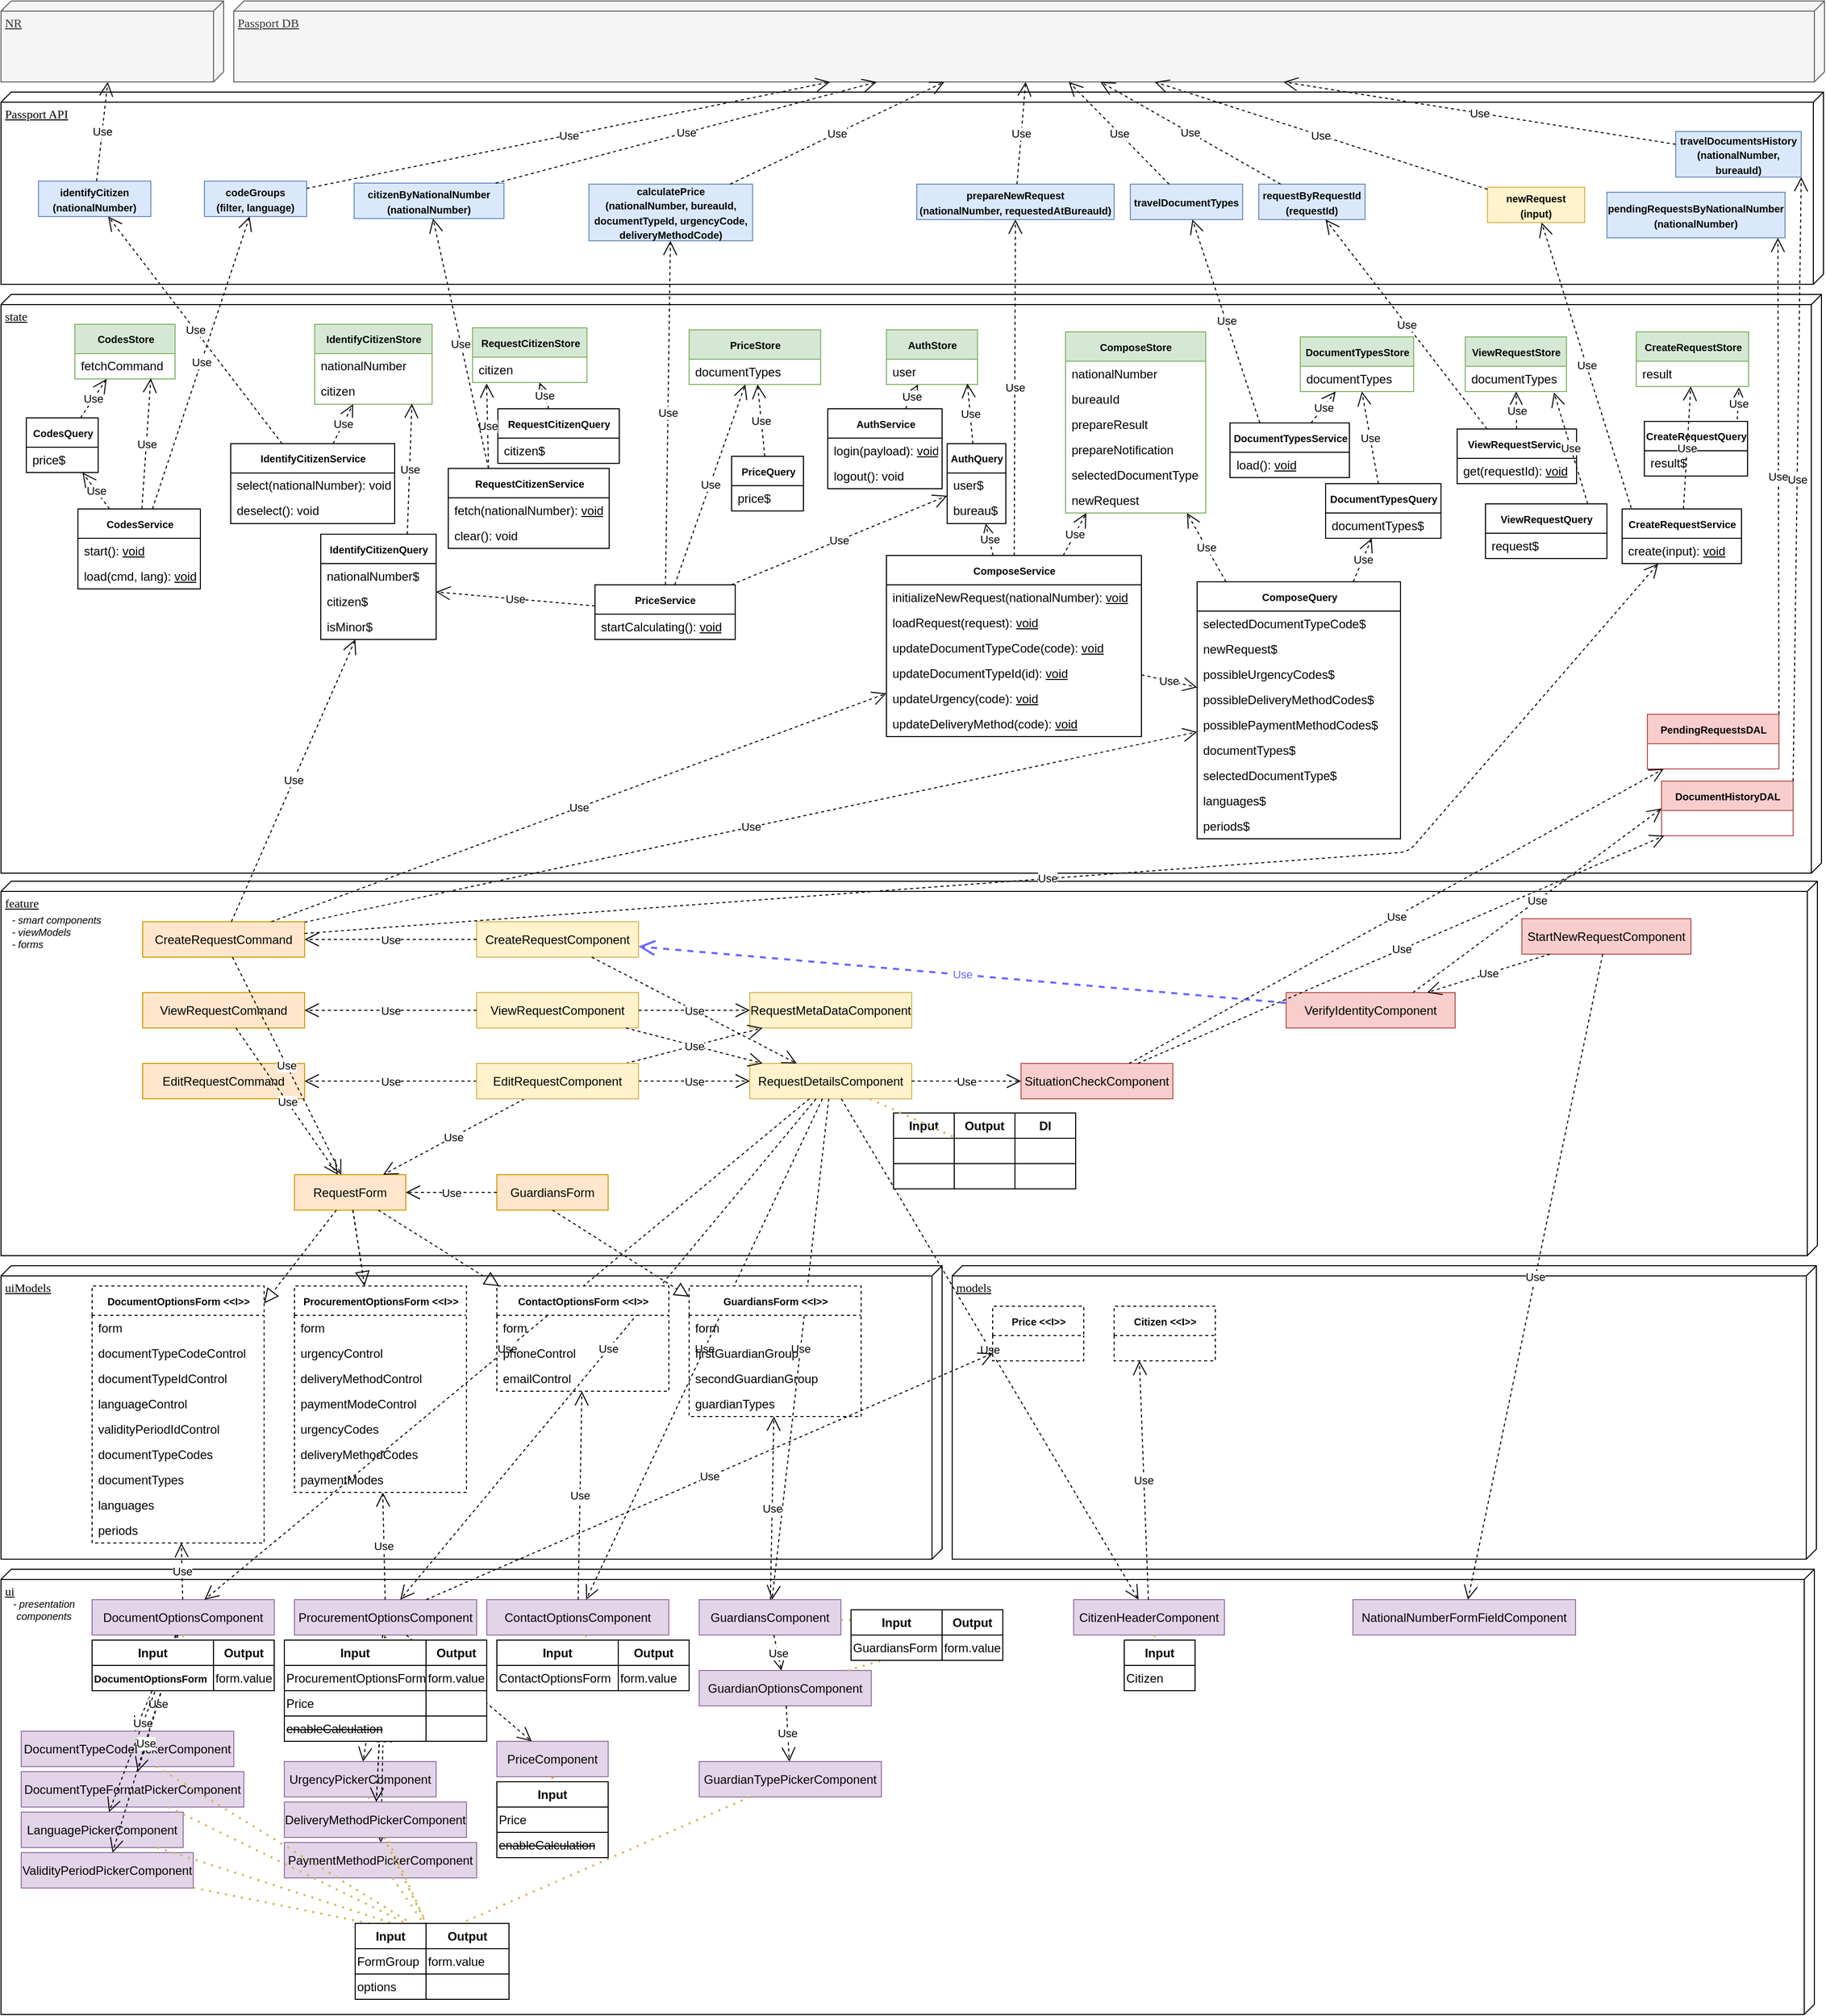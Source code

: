 <mxfile version="14.9.2" type="github">
  <diagram name="Page-1" id="5f0bae14-7c28-e335-631c-24af17079c00">
    <mxGraphModel dx="1874" dy="838" grid="0" gridSize="10" guides="1" tooltips="1" connect="1" arrows="1" fold="1" page="1" pageScale="1" pageWidth="2336" pageHeight="1654" math="0" shadow="0">
      <root>
        <mxCell id="0" />
        <mxCell id="ubqGKMywYjZhbIVF9M0V-85" value="Application Layers" style="" parent="0" />
        <mxCell id="39150e848f15840c-2" value="feature" style="verticalAlign=top;align=left;spacingTop=8;spacingLeft=2;spacingRight=12;shape=cube;size=10;direction=south;fontStyle=4;html=1;shadow=0;comic=0;labelBackgroundColor=none;strokeWidth=1;fontFamily=Verdana;fontSize=12;" parent="ubqGKMywYjZhbIVF9M0V-85" vertex="1">
          <mxGeometry x="10" y="880" width="1795" height="370" as="geometry" />
        </mxCell>
        <mxCell id="ubqGKMywYjZhbIVF9M0V-32" value="ui" style="verticalAlign=top;align=left;spacingTop=8;spacingLeft=2;spacingRight=12;shape=cube;size=10;direction=south;fontStyle=4;html=1;shadow=0;comic=0;labelBackgroundColor=none;strokeWidth=1;fontFamily=Verdana;fontSize=12;" vertex="1" parent="ubqGKMywYjZhbIVF9M0V-85">
          <mxGeometry x="10" y="1560" width="1792" height="440" as="geometry" />
        </mxCell>
        <mxCell id="39150e848f15840c-1" value="state" style="verticalAlign=top;align=left;spacingTop=8;spacingLeft=2;spacingRight=12;shape=cube;size=10;direction=south;fontStyle=4;html=1;shadow=0;comic=0;labelBackgroundColor=none;strokeWidth=1;fontFamily=Verdana;fontSize=12;" parent="ubqGKMywYjZhbIVF9M0V-85" vertex="1">
          <mxGeometry x="10" y="300" width="1799" height="572" as="geometry" />
        </mxCell>
        <mxCell id="ubqGKMywYjZhbIVF9M0V-116" value="- smart components&lt;br&gt;&lt;div style=&quot;text-align: left&quot;&gt;&lt;span&gt;- viewModels&lt;/span&gt;&lt;/div&gt;&lt;div style=&quot;text-align: left&quot;&gt;&lt;span&gt;- forms&lt;/span&gt;&lt;/div&gt;" style="text;html=1;strokeColor=none;fillColor=none;align=center;verticalAlign=middle;whiteSpace=wrap;rounded=0;labelBackgroundColor=none;sketch=0;fontSize=10;fontStyle=2" vertex="1" parent="ubqGKMywYjZhbIVF9M0V-85">
          <mxGeometry x="10" y="920" width="110" height="20" as="geometry" />
        </mxCell>
        <mxCell id="ubqGKMywYjZhbIVF9M0V-114" value="- presentation components" style="text;html=1;strokeColor=none;fillColor=none;align=center;verticalAlign=middle;whiteSpace=wrap;rounded=0;labelBackgroundColor=none;sketch=0;fontSize=10;fontStyle=2" vertex="1" parent="ubqGKMywYjZhbIVF9M0V-85">
          <mxGeometry x="10" y="1590" width="85" height="20" as="geometry" />
        </mxCell>
        <mxCell id="ubqGKMywYjZhbIVF9M0V-202" value="uiModels" style="verticalAlign=top;align=left;spacingTop=8;spacingLeft=2;spacingRight=12;shape=cube;size=10;direction=south;fontStyle=4;html=1;shadow=0;comic=0;labelBackgroundColor=none;strokeWidth=1;fontFamily=Verdana;fontSize=12;sketch=0;" vertex="1" parent="ubqGKMywYjZhbIVF9M0V-85">
          <mxGeometry x="10" y="1260" width="930" height="290" as="geometry" />
        </mxCell>
        <mxCell id="ubqGKMywYjZhbIVF9M0V-255" value="models" style="verticalAlign=top;align=left;spacingTop=8;spacingLeft=2;spacingRight=12;shape=cube;size=10;direction=south;fontStyle=4;html=1;shadow=0;comic=0;labelBackgroundColor=none;strokeWidth=1;fontFamily=Verdana;fontSize=12;sketch=0;" vertex="1" parent="ubqGKMywYjZhbIVF9M0V-85">
          <mxGeometry x="950" y="1260" width="854" height="290" as="geometry" />
        </mxCell>
        <mxCell id="ubqGKMywYjZhbIVF9M0V-307" value="Passport API" style="verticalAlign=top;align=left;spacingTop=8;spacingLeft=2;spacingRight=12;shape=cube;size=10;direction=south;fontStyle=4;html=1;shadow=0;comic=0;labelBackgroundColor=none;strokeWidth=1;fontFamily=Verdana;fontSize=12;" vertex="1" parent="ubqGKMywYjZhbIVF9M0V-85">
          <mxGeometry x="10" y="100" width="1801" height="190" as="geometry" />
        </mxCell>
        <mxCell id="1" value="Classes" style="" parent="0" />
        <mxCell id="ubqGKMywYjZhbIVF9M0V-12" value="RequestDetailsComponent" style="rounded=0;whiteSpace=wrap;html=1;sketch=0;fillColor=#fff2cc;strokeColor=#d6b656;" vertex="1" parent="1">
          <mxGeometry x="750" y="1060" width="160" height="35" as="geometry" />
        </mxCell>
        <mxCell id="ubqGKMywYjZhbIVF9M0V-13" value="DocumentOptionsComponent" style="rounded=0;whiteSpace=wrap;html=1;sketch=0;fillColor=#e1d5e7;strokeColor=#9673a6;" vertex="1" parent="1">
          <mxGeometry x="100" y="1590" width="180" height="35" as="geometry" />
        </mxCell>
        <mxCell id="ubqGKMywYjZhbIVF9M0V-14" value="SituationCheckComponent" style="rounded=0;whiteSpace=wrap;html=1;sketch=0;fillColor=#f8cecc;strokeColor=#b85450;" vertex="1" parent="1">
          <mxGeometry x="1018" y="1060" width="150" height="35" as="geometry" />
        </mxCell>
        <mxCell id="ubqGKMywYjZhbIVF9M0V-15" value="Use" style="endArrow=open;endSize=12;dashed=1;html=1;" edge="1" parent="1" source="ubqGKMywYjZhbIVF9M0V-12" target="ubqGKMywYjZhbIVF9M0V-14">
          <mxGeometry width="160" relative="1" as="geometry">
            <mxPoint x="120" y="1310" as="sourcePoint" />
            <mxPoint x="280" y="1310" as="targetPoint" />
          </mxGeometry>
        </mxCell>
        <mxCell id="ubqGKMywYjZhbIVF9M0V-16" value="Use" style="endArrow=open;endSize=12;dashed=1;html=1;" edge="1" parent="1" source="ubqGKMywYjZhbIVF9M0V-12" target="ubqGKMywYjZhbIVF9M0V-13">
          <mxGeometry width="160" relative="1" as="geometry">
            <mxPoint x="90" y="1180" as="sourcePoint" />
            <mxPoint x="210" y="1270" as="targetPoint" />
          </mxGeometry>
        </mxCell>
        <mxCell id="ubqGKMywYjZhbIVF9M0V-17" value="ProcurementOptionsComponent" style="rounded=0;whiteSpace=wrap;html=1;sketch=0;fillColor=#e1d5e7;strokeColor=#9673a6;" vertex="1" parent="1">
          <mxGeometry x="300" y="1590" width="180" height="35" as="geometry" />
        </mxCell>
        <mxCell id="ubqGKMywYjZhbIVF9M0V-18" value="Use" style="endArrow=open;endSize=12;dashed=1;html=1;" edge="1" parent="1" source="ubqGKMywYjZhbIVF9M0V-12" target="ubqGKMywYjZhbIVF9M0V-17">
          <mxGeometry width="160" relative="1" as="geometry">
            <mxPoint x="100" y="1190" as="sourcePoint" />
            <mxPoint x="170" y="1257.5" as="targetPoint" />
          </mxGeometry>
        </mxCell>
        <mxCell id="ubqGKMywYjZhbIVF9M0V-19" value="CitizenHeaderComponent" style="rounded=0;whiteSpace=wrap;html=1;sketch=0;fillColor=#e1d5e7;strokeColor=#9673a6;" vertex="1" parent="1">
          <mxGeometry x="1070" y="1590" width="149" height="35" as="geometry" />
        </mxCell>
        <mxCell id="ubqGKMywYjZhbIVF9M0V-20" value="Use" style="endArrow=open;endSize=12;dashed=1;html=1;" edge="1" parent="1" source="ubqGKMywYjZhbIVF9M0V-12" target="ubqGKMywYjZhbIVF9M0V-19">
          <mxGeometry width="160" relative="1" as="geometry">
            <mxPoint x="500" y="1260" as="sourcePoint" />
            <mxPoint x="660" y="1260" as="targetPoint" />
          </mxGeometry>
        </mxCell>
        <mxCell id="ubqGKMywYjZhbIVF9M0V-21" value="ContactOptionsComponent" style="rounded=0;whiteSpace=wrap;html=1;sketch=0;fillColor=#e1d5e7;strokeColor=#9673a6;" vertex="1" parent="1">
          <mxGeometry x="490" y="1590" width="180" height="35" as="geometry" />
        </mxCell>
        <mxCell id="ubqGKMywYjZhbIVF9M0V-22" value="Use" style="endArrow=open;endSize=12;dashed=1;html=1;" edge="1" parent="1" source="ubqGKMywYjZhbIVF9M0V-12" target="ubqGKMywYjZhbIVF9M0V-21">
          <mxGeometry width="160" relative="1" as="geometry">
            <mxPoint x="50" y="1330" as="sourcePoint" />
            <mxPoint x="210" y="1330" as="targetPoint" />
          </mxGeometry>
        </mxCell>
        <mxCell id="ubqGKMywYjZhbIVF9M0V-23" value="GuardiansComponent" style="rounded=0;whiteSpace=wrap;html=1;sketch=0;fillColor=#e1d5e7;strokeColor=#9673a6;" vertex="1" parent="1">
          <mxGeometry x="700" y="1590" width="140" height="35" as="geometry" />
        </mxCell>
        <mxCell id="ubqGKMywYjZhbIVF9M0V-24" value="DocumentTypeCodePickerComponent" style="rounded=0;whiteSpace=wrap;html=1;sketch=0;fillColor=#e1d5e7;strokeColor=#9673a6;" vertex="1" parent="1">
          <mxGeometry x="30" y="1720" width="210" height="35" as="geometry" />
        </mxCell>
        <mxCell id="ubqGKMywYjZhbIVF9M0V-25" value="DocumentTypeFormatPickerComponent" style="rounded=0;whiteSpace=wrap;html=1;sketch=0;fillColor=#e1d5e7;strokeColor=#9673a6;" vertex="1" parent="1">
          <mxGeometry x="30" y="1760" width="220" height="35" as="geometry" />
        </mxCell>
        <mxCell id="ubqGKMywYjZhbIVF9M0V-26" value="LanguagePickerComponent" style="rounded=0;whiteSpace=wrap;html=1;sketch=0;fillColor=#e1d5e7;strokeColor=#9673a6;" vertex="1" parent="1">
          <mxGeometry x="30" y="1800" width="160" height="35" as="geometry" />
        </mxCell>
        <mxCell id="ubqGKMywYjZhbIVF9M0V-27" value="ValidityPeriodPickerComponent" style="rounded=0;whiteSpace=wrap;html=1;sketch=0;fillColor=#e1d5e7;strokeColor=#9673a6;" vertex="1" parent="1">
          <mxGeometry x="30" y="1840" width="170" height="35" as="geometry" />
        </mxCell>
        <mxCell id="ubqGKMywYjZhbIVF9M0V-28" value="Use" style="endArrow=open;endSize=12;dashed=1;html=1;" edge="1" parent="1" source="ubqGKMywYjZhbIVF9M0V-13" target="ubqGKMywYjZhbIVF9M0V-24">
          <mxGeometry width="160" relative="1" as="geometry">
            <mxPoint x="460" y="1488" as="sourcePoint" />
            <mxPoint x="620" y="1488" as="targetPoint" />
          </mxGeometry>
        </mxCell>
        <mxCell id="ubqGKMywYjZhbIVF9M0V-29" value="Use" style="endArrow=open;endSize=12;dashed=1;html=1;" edge="1" parent="1" source="ubqGKMywYjZhbIVF9M0V-13" target="ubqGKMywYjZhbIVF9M0V-25">
          <mxGeometry width="160" relative="1" as="geometry">
            <mxPoint x="400" y="1578" as="sourcePoint" />
            <mxPoint x="530" y="1578" as="targetPoint" />
          </mxGeometry>
        </mxCell>
        <mxCell id="ubqGKMywYjZhbIVF9M0V-30" value="Use" style="endArrow=open;endSize=12;dashed=1;html=1;" edge="1" parent="1" source="ubqGKMywYjZhbIVF9M0V-13" target="ubqGKMywYjZhbIVF9M0V-26">
          <mxGeometry width="160" relative="1" as="geometry">
            <mxPoint x="400" y="1578" as="sourcePoint" />
            <mxPoint x="530" y="1618" as="targetPoint" />
          </mxGeometry>
        </mxCell>
        <mxCell id="ubqGKMywYjZhbIVF9M0V-31" value="Use" style="endArrow=open;endSize=12;dashed=1;html=1;" edge="1" parent="1" source="ubqGKMywYjZhbIVF9M0V-13" target="ubqGKMywYjZhbIVF9M0V-27">
          <mxGeometry width="160" relative="1" as="geometry">
            <mxPoint x="400" y="1578" as="sourcePoint" />
            <mxPoint x="530" y="1658" as="targetPoint" />
          </mxGeometry>
        </mxCell>
        <mxCell id="ubqGKMywYjZhbIVF9M0V-33" value="Use" style="endArrow=open;endSize=12;dashed=1;html=1;" edge="1" parent="1" source="ubqGKMywYjZhbIVF9M0V-12" target="ubqGKMywYjZhbIVF9M0V-23">
          <mxGeometry width="160" relative="1" as="geometry">
            <mxPoint x="140" y="1165" as="sourcePoint" />
            <mxPoint x="220" y="1350" as="targetPoint" />
          </mxGeometry>
        </mxCell>
        <mxCell id="ubqGKMywYjZhbIVF9M0V-35" value="UrgencyPickerComponent" style="rounded=0;whiteSpace=wrap;html=1;sketch=0;fillColor=#e1d5e7;strokeColor=#9673a6;" vertex="1" parent="1">
          <mxGeometry x="290" y="1750" width="150" height="35" as="geometry" />
        </mxCell>
        <mxCell id="ubqGKMywYjZhbIVF9M0V-36" value="PaymentMethodPickerComponent" style="rounded=0;whiteSpace=wrap;html=1;sketch=0;fillColor=#e1d5e7;strokeColor=#9673a6;" vertex="1" parent="1">
          <mxGeometry x="290" y="1830" width="190" height="35" as="geometry" />
        </mxCell>
        <mxCell id="ubqGKMywYjZhbIVF9M0V-37" value="PriceComponent" style="rounded=0;whiteSpace=wrap;html=1;sketch=0;fillColor=#e1d5e7;strokeColor=#9673a6;" vertex="1" parent="1">
          <mxGeometry x="500" y="1730" width="110" height="35" as="geometry" />
        </mxCell>
        <mxCell id="ubqGKMywYjZhbIVF9M0V-39" value="Use" style="endArrow=open;endSize=12;dashed=1;html=1;startArrow=none;" edge="1" parent="1" source="ubqGKMywYjZhbIVF9M0V-17" target="ubqGKMywYjZhbIVF9M0V-36">
          <mxGeometry width="160" relative="1" as="geometry">
            <mxPoint x="420" y="1549.25" as="sourcePoint" />
            <mxPoint x="510" y="1825.5" as="targetPoint" />
          </mxGeometry>
        </mxCell>
        <mxCell id="ubqGKMywYjZhbIVF9M0V-40" value="Use" style="endArrow=open;endSize=12;dashed=1;html=1;" edge="1" parent="1" source="ubqGKMywYjZhbIVF9M0V-17" target="ubqGKMywYjZhbIVF9M0V-34">
          <mxGeometry width="160" relative="1" as="geometry">
            <mxPoint x="430" y="1559.25" as="sourcePoint" />
            <mxPoint x="520" y="1835.5" as="targetPoint" />
          </mxGeometry>
        </mxCell>
        <mxCell id="ubqGKMywYjZhbIVF9M0V-41" value="Use" style="endArrow=open;endSize=12;dashed=1;html=1;" edge="1" parent="1" source="ubqGKMywYjZhbIVF9M0V-17" target="ubqGKMywYjZhbIVF9M0V-35">
          <mxGeometry width="160" relative="1" as="geometry">
            <mxPoint x="440" y="1569.25" as="sourcePoint" />
            <mxPoint x="530" y="1845.5" as="targetPoint" />
          </mxGeometry>
        </mxCell>
        <mxCell id="ubqGKMywYjZhbIVF9M0V-42" value="GuardianOptionsComponent" style="rounded=0;whiteSpace=wrap;html=1;sketch=0;fillColor=#e1d5e7;strokeColor=#9673a6;" vertex="1" parent="1">
          <mxGeometry x="700" y="1660" width="170" height="35" as="geometry" />
        </mxCell>
        <mxCell id="ubqGKMywYjZhbIVF9M0V-43" value="Use" style="endArrow=open;endSize=12;dashed=1;html=1;" edge="1" parent="1" source="ubqGKMywYjZhbIVF9M0V-23" target="ubqGKMywYjZhbIVF9M0V-42">
          <mxGeometry width="160" relative="1" as="geometry">
            <mxPoint x="410" y="1549.25" as="sourcePoint" />
            <mxPoint x="870" y="1785.5" as="targetPoint" />
          </mxGeometry>
        </mxCell>
        <mxCell id="ubqGKMywYjZhbIVF9M0V-49" value="CreateRequestCommand" style="rounded=0;whiteSpace=wrap;html=1;sketch=0;fillColor=#ffe6cc;strokeColor=#d79b00;" vertex="1" parent="1">
          <mxGeometry x="150" y="920" width="160" height="35" as="geometry" />
        </mxCell>
        <mxCell id="ubqGKMywYjZhbIVF9M0V-51" value="" style="endArrow=none;endSize=12;dashed=1;html=1;" edge="1" parent="1" source="ubqGKMywYjZhbIVF9M0V-17" target="ubqGKMywYjZhbIVF9M0V-34">
          <mxGeometry width="160" relative="1" as="geometry">
            <mxPoint x="710.111" y="1655" as="sourcePoint" />
            <mxPoint x="954.889" y="1868" as="targetPoint" />
          </mxGeometry>
        </mxCell>
        <mxCell id="ubqGKMywYjZhbIVF9M0V-52" value="GuardianTypePickerComponent" style="rounded=0;whiteSpace=wrap;html=1;sketch=0;fillColor=#e1d5e7;strokeColor=#9673a6;" vertex="1" parent="1">
          <mxGeometry x="700" y="1750" width="180" height="35" as="geometry" />
        </mxCell>
        <mxCell id="ubqGKMywYjZhbIVF9M0V-53" value="Use" style="endArrow=open;endSize=12;dashed=1;html=1;" edge="1" parent="1" source="ubqGKMywYjZhbIVF9M0V-42" target="ubqGKMywYjZhbIVF9M0V-52">
          <mxGeometry width="160" relative="1" as="geometry">
            <mxPoint x="1080" y="1665" as="sourcePoint" />
            <mxPoint x="1080" y="1698" as="targetPoint" />
          </mxGeometry>
        </mxCell>
        <mxCell id="ubqGKMywYjZhbIVF9M0V-54" value="CreateRequestComponent" style="rounded=0;whiteSpace=wrap;html=1;sketch=0;fillColor=#fff2cc;strokeColor=#d6b656;" vertex="1" parent="1">
          <mxGeometry x="480" y="920" width="160" height="35" as="geometry" />
        </mxCell>
        <mxCell id="ubqGKMywYjZhbIVF9M0V-55" value="Use" style="endArrow=open;endSize=12;dashed=1;html=1;" edge="1" parent="1" source="ubqGKMywYjZhbIVF9M0V-54" target="ubqGKMywYjZhbIVF9M0V-12">
          <mxGeometry width="160" relative="1" as="geometry">
            <mxPoint x="541.148" y="1235" as="sourcePoint" />
            <mxPoint x="198.852" y="1322" as="targetPoint" />
          </mxGeometry>
        </mxCell>
        <mxCell id="ubqGKMywYjZhbIVF9M0V-56" value="Use" style="endArrow=open;endSize=12;dashed=1;html=1;" edge="1" parent="1" source="ubqGKMywYjZhbIVF9M0V-54" target="ubqGKMywYjZhbIVF9M0V-49">
          <mxGeometry width="160" relative="1" as="geometry">
            <mxPoint x="360" y="1180" as="sourcePoint" />
            <mxPoint x="530" y="1207.1" as="targetPoint" />
          </mxGeometry>
        </mxCell>
        <mxCell id="ubqGKMywYjZhbIVF9M0V-57" value="ViewRequestComponent" style="rounded=0;whiteSpace=wrap;html=1;sketch=0;fillColor=#fff2cc;strokeColor=#d6b656;" vertex="1" parent="1">
          <mxGeometry x="480" y="990" width="160" height="35" as="geometry" />
        </mxCell>
        <mxCell id="ubqGKMywYjZhbIVF9M0V-58" value="Use" style="endArrow=open;endSize=12;dashed=1;html=1;" edge="1" parent="1" source="ubqGKMywYjZhbIVF9M0V-57" target="ubqGKMywYjZhbIVF9M0V-12">
          <mxGeometry width="160" relative="1" as="geometry">
            <mxPoint x="506.25" y="1175" as="sourcePoint" />
            <mxPoint x="573.75" y="1220" as="targetPoint" />
          </mxGeometry>
        </mxCell>
        <mxCell id="ubqGKMywYjZhbIVF9M0V-60" value="Use" style="endArrow=open;endSize=12;dashed=1;html=1;" edge="1" parent="1" source="ubqGKMywYjZhbIVF9M0V-59" target="ubqGKMywYjZhbIVF9M0V-12">
          <mxGeometry width="160" relative="1" as="geometry">
            <mxPoint x="654.688" y="1175" as="sourcePoint" />
            <mxPoint x="615.312" y="1220" as="targetPoint" />
          </mxGeometry>
        </mxCell>
        <mxCell id="ubqGKMywYjZhbIVF9M0V-61" value="ViewRequestCommand" style="rounded=0;whiteSpace=wrap;html=1;sketch=0;fillColor=#ffe6cc;strokeColor=#d79b00;" vertex="1" parent="1">
          <mxGeometry x="150" y="990" width="160" height="35" as="geometry" />
        </mxCell>
        <mxCell id="ubqGKMywYjZhbIVF9M0V-62" value="Use" style="endArrow=open;endSize=12;dashed=1;html=1;" edge="1" parent="1" source="ubqGKMywYjZhbIVF9M0V-57" target="ubqGKMywYjZhbIVF9M0V-61">
          <mxGeometry width="160" relative="1" as="geometry">
            <mxPoint x="430" y="1140" as="sourcePoint" />
            <mxPoint x="430" y="1095" as="targetPoint" />
          </mxGeometry>
        </mxCell>
        <mxCell id="ubqGKMywYjZhbIVF9M0V-63" value="EditRequestCommand" style="rounded=0;whiteSpace=wrap;html=1;sketch=0;fillColor=#ffe6cc;strokeColor=#d79b00;" vertex="1" parent="1">
          <mxGeometry x="150" y="1060" width="160" height="35" as="geometry" />
        </mxCell>
        <mxCell id="ubqGKMywYjZhbIVF9M0V-64" value="Use" style="endArrow=open;endSize=12;dashed=1;html=1;" edge="1" parent="1" source="ubqGKMywYjZhbIVF9M0V-59" target="ubqGKMywYjZhbIVF9M0V-63">
          <mxGeometry width="160" relative="1" as="geometry">
            <mxPoint x="600" y="1140" as="sourcePoint" />
            <mxPoint x="600" y="1095" as="targetPoint" />
          </mxGeometry>
        </mxCell>
        <mxCell id="ubqGKMywYjZhbIVF9M0V-88" value="" style="group" vertex="1" connectable="0" parent="1">
          <mxGeometry x="300" y="1170" width="210" height="35" as="geometry" />
        </mxCell>
        <mxCell id="ubqGKMywYjZhbIVF9M0V-86" value="RequestForm" style="rounded=0;whiteSpace=wrap;html=1;sketch=0;fillColor=#ffe6cc;strokeColor=#d79b00;" vertex="1" parent="ubqGKMywYjZhbIVF9M0V-88">
          <mxGeometry width="110" height="35" as="geometry" />
        </mxCell>
        <mxCell id="ubqGKMywYjZhbIVF9M0V-89" value="Use" style="endArrow=open;endSize=12;dashed=1;html=1;startArrow=none;" edge="1" parent="1" source="ubqGKMywYjZhbIVF9M0V-59" target="ubqGKMywYjZhbIVF9M0V-86">
          <mxGeometry width="160" relative="1" as="geometry">
            <mxPoint x="770" y="1140" as="sourcePoint" />
            <mxPoint x="770" y="1095" as="targetPoint" />
          </mxGeometry>
        </mxCell>
        <mxCell id="ubqGKMywYjZhbIVF9M0V-90" value="Use" style="endArrow=open;endSize=12;dashed=1;html=1;" edge="1" parent="1" source="ubqGKMywYjZhbIVF9M0V-61" target="ubqGKMywYjZhbIVF9M0V-86">
          <mxGeometry width="160" relative="1" as="geometry">
            <mxPoint x="829.792" y="1095" as="sourcePoint" />
            <mxPoint x="920" y="1121.402" as="targetPoint" />
          </mxGeometry>
        </mxCell>
        <mxCell id="ubqGKMywYjZhbIVF9M0V-91" value="Use" style="endArrow=open;endSize=12;dashed=1;html=1;" edge="1" parent="1" source="ubqGKMywYjZhbIVF9M0V-49" target="ubqGKMywYjZhbIVF9M0V-86">
          <mxGeometry width="160" relative="1" as="geometry">
            <mxPoint x="680" y="1090.3" as="sourcePoint" />
            <mxPoint x="920" y="1128.7" as="targetPoint" />
          </mxGeometry>
        </mxCell>
        <mxCell id="ubqGKMywYjZhbIVF9M0V-92" value="RequestMetaDataComponent" style="rounded=0;whiteSpace=wrap;html=1;sketch=0;fillColor=#fff2cc;strokeColor=#d6b656;" vertex="1" parent="1">
          <mxGeometry x="750" y="990" width="160" height="35" as="geometry" />
        </mxCell>
        <mxCell id="ubqGKMywYjZhbIVF9M0V-93" value="Use" style="endArrow=open;endSize=12;dashed=1;html=1;" edge="1" parent="1" source="ubqGKMywYjZhbIVF9M0V-59" target="ubqGKMywYjZhbIVF9M0V-92">
          <mxGeometry width="160" relative="1" as="geometry">
            <mxPoint x="732.812" y="1175" as="sourcePoint" />
            <mxPoint x="637.188" y="1220" as="targetPoint" />
          </mxGeometry>
        </mxCell>
        <mxCell id="ubqGKMywYjZhbIVF9M0V-94" value="Use" style="endArrow=open;endSize=12;dashed=1;html=1;" edge="1" parent="1" source="ubqGKMywYjZhbIVF9M0V-57" target="ubqGKMywYjZhbIVF9M0V-92">
          <mxGeometry width="160" relative="1" as="geometry">
            <mxPoint x="780.938" y="1175" as="sourcePoint" />
            <mxPoint x="809.062" y="1220" as="targetPoint" />
          </mxGeometry>
        </mxCell>
        <mxCell id="ubqGKMywYjZhbIVF9M0V-95" value="" style="group" vertex="1" connectable="0" parent="1">
          <mxGeometry x="500" y="1170" width="210" height="35" as="geometry" />
        </mxCell>
        <mxCell id="ubqGKMywYjZhbIVF9M0V-96" value="GuardiansForm" style="rounded=0;whiteSpace=wrap;html=1;sketch=0;fillColor=#ffe6cc;strokeColor=#d79b00;" vertex="1" parent="ubqGKMywYjZhbIVF9M0V-95">
          <mxGeometry width="110" height="35" as="geometry" />
        </mxCell>
        <mxCell id="ubqGKMywYjZhbIVF9M0V-165" value="" style="endArrow=none;endSize=12;dashed=1;html=1;" edge="1" parent="1" source="ubqGKMywYjZhbIVF9M0V-17" target="ubqGKMywYjZhbIVF9M0V-158">
          <mxGeometry width="160" relative="1" as="geometry">
            <mxPoint x="708.089" y="1625" as="sourcePoint" />
            <mxPoint x="886.911" y="1798" as="targetPoint" />
          </mxGeometry>
        </mxCell>
        <mxCell id="ubqGKMywYjZhbIVF9M0V-38" value="Use" style="endArrow=open;endSize=12;dashed=1;html=1;startArrow=none;" edge="1" parent="1" source="ubqGKMywYjZhbIVF9M0V-17" target="ubqGKMywYjZhbIVF9M0V-37">
          <mxGeometry width="160" relative="1" as="geometry">
            <mxPoint x="410" y="1539.25" as="sourcePoint" />
            <mxPoint x="500" y="1815.5" as="targetPoint" />
          </mxGeometry>
        </mxCell>
        <mxCell id="ubqGKMywYjZhbIVF9M0V-231" value="Use" style="endArrow=open;endSize=12;dashed=1;html=1;" edge="1" parent="1" source="ubqGKMywYjZhbIVF9M0V-13" target="ubqGKMywYjZhbIVF9M0V-218">
          <mxGeometry width="160" relative="1" as="geometry">
            <mxPoint x="1060.795" y="1600" as="sourcePoint" />
            <mxPoint x="1074.205" y="1305" as="targetPoint" />
          </mxGeometry>
        </mxCell>
        <mxCell id="ubqGKMywYjZhbIVF9M0V-218" value="DocumentOptionsForm &amp;lt;&amp;lt;I&amp;gt;&amp;gt;" style="swimlane;fontStyle=1;align=center;verticalAlign=middle;childLayout=stackLayout;horizontal=1;startSize=29;horizontalStack=0;resizeParent=1;resizeParentMax=0;resizeLast=0;collapsible=0;marginBottom=0;html=1;rounded=0;labelBackgroundColor=none;sketch=0;fontSize=10;glass=0;shadow=0;dashed=1;" vertex="1" parent="1">
          <mxGeometry x="100" y="1280" width="170" height="254" as="geometry" />
        </mxCell>
        <mxCell id="ubqGKMywYjZhbIVF9M0V-219" value="form" style="text;html=1;strokeColor=none;fillColor=none;align=left;verticalAlign=middle;spacingLeft=4;spacingRight=4;overflow=hidden;rotatable=0;points=[[0,0.5],[1,0.5]];portConstraint=eastwest;sketch=0;" vertex="1" parent="ubqGKMywYjZhbIVF9M0V-218">
          <mxGeometry y="29" width="170" height="25" as="geometry" />
        </mxCell>
        <mxCell id="ubqGKMywYjZhbIVF9M0V-228" value="documentTypeCodeControl" style="text;html=1;strokeColor=none;fillColor=none;align=left;verticalAlign=middle;spacingLeft=4;spacingRight=4;overflow=hidden;rotatable=0;points=[[0,0.5],[1,0.5]];portConstraint=eastwest;sketch=0;" vertex="1" parent="ubqGKMywYjZhbIVF9M0V-218">
          <mxGeometry y="54" width="170" height="25" as="geometry" />
        </mxCell>
        <mxCell id="ubqGKMywYjZhbIVF9M0V-220" value="documentTypeIdControl" style="text;html=1;strokeColor=none;fillColor=none;align=left;verticalAlign=middle;spacingLeft=4;spacingRight=4;overflow=hidden;rotatable=0;points=[[0,0.5],[1,0.5]];portConstraint=eastwest;sketch=0;" vertex="1" parent="ubqGKMywYjZhbIVF9M0V-218">
          <mxGeometry y="79" width="170" height="25" as="geometry" />
        </mxCell>
        <mxCell id="ubqGKMywYjZhbIVF9M0V-222" value="languageControl" style="text;html=1;strokeColor=none;fillColor=none;align=left;verticalAlign=middle;spacingLeft=4;spacingRight=4;overflow=hidden;rotatable=0;points=[[0,0.5],[1,0.5]];portConstraint=eastwest;sketch=0;" vertex="1" parent="ubqGKMywYjZhbIVF9M0V-218">
          <mxGeometry y="104" width="170" height="25" as="geometry" />
        </mxCell>
        <mxCell id="ubqGKMywYjZhbIVF9M0V-223" value="validityPeriodIdControl" style="text;html=1;strokeColor=none;fillColor=none;align=left;verticalAlign=middle;spacingLeft=4;spacingRight=4;overflow=hidden;rotatable=0;points=[[0,0.5],[1,0.5]];portConstraint=eastwest;sketch=0;" vertex="1" parent="ubqGKMywYjZhbIVF9M0V-218">
          <mxGeometry y="129" width="170" height="25" as="geometry" />
        </mxCell>
        <mxCell id="ubqGKMywYjZhbIVF9M0V-224" value="documentTypeCodes" style="text;html=1;strokeColor=none;fillColor=none;align=left;verticalAlign=middle;spacingLeft=4;spacingRight=4;overflow=hidden;rotatable=0;points=[[0,0.5],[1,0.5]];portConstraint=eastwest;sketch=0;" vertex="1" parent="ubqGKMywYjZhbIVF9M0V-218">
          <mxGeometry y="154" width="170" height="25" as="geometry" />
        </mxCell>
        <mxCell id="ubqGKMywYjZhbIVF9M0V-225" value="documentTypes" style="text;html=1;strokeColor=none;fillColor=none;align=left;verticalAlign=middle;spacingLeft=4;spacingRight=4;overflow=hidden;rotatable=0;points=[[0,0.5],[1,0.5]];portConstraint=eastwest;sketch=0;" vertex="1" parent="ubqGKMywYjZhbIVF9M0V-218">
          <mxGeometry y="179" width="170" height="25" as="geometry" />
        </mxCell>
        <mxCell id="ubqGKMywYjZhbIVF9M0V-226" value="languages" style="text;html=1;strokeColor=none;fillColor=none;align=left;verticalAlign=middle;spacingLeft=4;spacingRight=4;overflow=hidden;rotatable=0;points=[[0,0.5],[1,0.5]];portConstraint=eastwest;sketch=0;" vertex="1" parent="ubqGKMywYjZhbIVF9M0V-218">
          <mxGeometry y="204" width="170" height="25" as="geometry" />
        </mxCell>
        <mxCell id="ubqGKMywYjZhbIVF9M0V-227" value="periods" style="text;html=1;strokeColor=none;fillColor=none;align=left;verticalAlign=middle;spacingLeft=4;spacingRight=4;overflow=hidden;rotatable=0;points=[[0,0.5],[1,0.5]];portConstraint=eastwest;sketch=0;" vertex="1" parent="ubqGKMywYjZhbIVF9M0V-218">
          <mxGeometry y="229" width="170" height="25" as="geometry" />
        </mxCell>
        <mxCell id="ubqGKMywYjZhbIVF9M0V-59" value="EditRequestComponent" style="rounded=0;whiteSpace=wrap;html=1;sketch=0;fillColor=#fff2cc;strokeColor=#d6b656;" vertex="1" parent="1">
          <mxGeometry x="480" y="1060" width="160" height="35" as="geometry" />
        </mxCell>
        <mxCell id="ubqGKMywYjZhbIVF9M0V-234" value="ProcurementOptionsForm &amp;lt;&amp;lt;I&amp;gt;&amp;gt;" style="swimlane;fontStyle=1;align=center;verticalAlign=middle;childLayout=stackLayout;horizontal=1;startSize=29;horizontalStack=0;resizeParent=1;resizeParentMax=0;resizeLast=0;collapsible=0;marginBottom=0;html=1;rounded=0;labelBackgroundColor=none;sketch=0;fontSize=10;glass=0;shadow=0;dashed=1;" vertex="1" parent="1">
          <mxGeometry x="300.0" y="1280" width="170" height="204" as="geometry" />
        </mxCell>
        <mxCell id="ubqGKMywYjZhbIVF9M0V-235" value="form" style="text;html=1;strokeColor=none;fillColor=none;align=left;verticalAlign=middle;spacingLeft=4;spacingRight=4;overflow=hidden;rotatable=0;points=[[0,0.5],[1,0.5]];portConstraint=eastwest;sketch=0;" vertex="1" parent="ubqGKMywYjZhbIVF9M0V-234">
          <mxGeometry y="29" width="170" height="25" as="geometry" />
        </mxCell>
        <mxCell id="ubqGKMywYjZhbIVF9M0V-236" value="urgencyControl" style="text;html=1;strokeColor=none;fillColor=none;align=left;verticalAlign=middle;spacingLeft=4;spacingRight=4;overflow=hidden;rotatable=0;points=[[0,0.5],[1,0.5]];portConstraint=eastwest;sketch=0;" vertex="1" parent="ubqGKMywYjZhbIVF9M0V-234">
          <mxGeometry y="54" width="170" height="25" as="geometry" />
        </mxCell>
        <mxCell id="ubqGKMywYjZhbIVF9M0V-237" value="deliveryMethodControl" style="text;html=1;strokeColor=none;fillColor=none;align=left;verticalAlign=middle;spacingLeft=4;spacingRight=4;overflow=hidden;rotatable=0;points=[[0,0.5],[1,0.5]];portConstraint=eastwest;sketch=0;" vertex="1" parent="ubqGKMywYjZhbIVF9M0V-234">
          <mxGeometry y="79" width="170" height="25" as="geometry" />
        </mxCell>
        <mxCell id="ubqGKMywYjZhbIVF9M0V-238" value="paymentModeControl" style="text;html=1;strokeColor=none;fillColor=none;align=left;verticalAlign=middle;spacingLeft=4;spacingRight=4;overflow=hidden;rotatable=0;points=[[0,0.5],[1,0.5]];portConstraint=eastwest;sketch=0;" vertex="1" parent="ubqGKMywYjZhbIVF9M0V-234">
          <mxGeometry y="104" width="170" height="25" as="geometry" />
        </mxCell>
        <mxCell id="ubqGKMywYjZhbIVF9M0V-240" value="urgencyCodes" style="text;html=1;strokeColor=none;fillColor=none;align=left;verticalAlign=middle;spacingLeft=4;spacingRight=4;overflow=hidden;rotatable=0;points=[[0,0.5],[1,0.5]];portConstraint=eastwest;sketch=0;" vertex="1" parent="ubqGKMywYjZhbIVF9M0V-234">
          <mxGeometry y="129" width="170" height="25" as="geometry" />
        </mxCell>
        <mxCell id="ubqGKMywYjZhbIVF9M0V-241" value="deliveryMethodCodes" style="text;html=1;strokeColor=none;fillColor=none;align=left;verticalAlign=middle;spacingLeft=4;spacingRight=4;overflow=hidden;rotatable=0;points=[[0,0.5],[1,0.5]];portConstraint=eastwest;sketch=0;" vertex="1" parent="ubqGKMywYjZhbIVF9M0V-234">
          <mxGeometry y="154" width="170" height="25" as="geometry" />
        </mxCell>
        <mxCell id="ubqGKMywYjZhbIVF9M0V-242" value="paymentModes" style="text;html=1;strokeColor=none;fillColor=none;align=left;verticalAlign=middle;spacingLeft=4;spacingRight=4;overflow=hidden;rotatable=0;points=[[0,0.5],[1,0.5]];portConstraint=eastwest;sketch=0;" vertex="1" parent="ubqGKMywYjZhbIVF9M0V-234">
          <mxGeometry y="179" width="170" height="25" as="geometry" />
        </mxCell>
        <mxCell id="ubqGKMywYjZhbIVF9M0V-254" value="" style="endArrow=none;dashed=1;endFill=0;endSize=12;html=1;fontSize=10;" edge="1" parent="1" source="ubqGKMywYjZhbIVF9M0V-86" target="ubqGKMywYjZhbIVF9M0V-234">
          <mxGeometry width="160" relative="1" as="geometry">
            <mxPoint x="959.258" y="1165" as="sourcePoint" />
            <mxPoint x="550" y="1365.382" as="targetPoint" />
          </mxGeometry>
        </mxCell>
        <mxCell id="ubqGKMywYjZhbIVF9M0V-264" value="Use" style="endArrow=open;endSize=12;dashed=1;html=1;" edge="1" parent="1" source="ubqGKMywYjZhbIVF9M0V-17" target="ubqGKMywYjZhbIVF9M0V-256">
          <mxGeometry width="160" relative="1" as="geometry">
            <mxPoint x="698.836" y="1600" as="sourcePoint" />
            <mxPoint x="691.785" y="1494" as="targetPoint" />
          </mxGeometry>
        </mxCell>
        <mxCell id="ubqGKMywYjZhbIVF9M0V-244" value="" style="endArrow=block;dashed=1;endFill=0;endSize=12;html=1;fontSize=10;" edge="1" parent="1" target="ubqGKMywYjZhbIVF9M0V-234" source="ubqGKMywYjZhbIVF9M0V-86">
          <mxGeometry width="160" relative="1" as="geometry">
            <mxPoint x="1201.594" y="1180" as="sourcePoint" />
            <mxPoint x="1535.92" y="1255" as="targetPoint" />
          </mxGeometry>
        </mxCell>
        <mxCell id="ubqGKMywYjZhbIVF9M0V-230" value="" style="endArrow=block;dashed=1;endFill=0;endSize=12;html=1;fontSize=10;startArrow=none;" edge="1" parent="1" source="ubqGKMywYjZhbIVF9M0V-86" target="ubqGKMywYjZhbIVF9M0V-218">
          <mxGeometry width="160" relative="1" as="geometry">
            <mxPoint x="1170" y="1240" as="sourcePoint" />
            <mxPoint x="1330" y="1240" as="targetPoint" />
          </mxGeometry>
        </mxCell>
        <mxCell id="ubqGKMywYjZhbIVF9M0V-256" value="Price &amp;lt;&amp;lt;I&amp;gt;&amp;gt;" style="swimlane;fontStyle=1;align=center;verticalAlign=middle;childLayout=stackLayout;horizontal=1;startSize=29;horizontalStack=0;resizeParent=1;resizeParentMax=0;resizeLast=0;collapsible=0;marginBottom=0;html=1;rounded=0;labelBackgroundColor=none;sketch=0;fontSize=10;glass=0;shadow=0;dashed=1;" vertex="1" parent="1">
          <mxGeometry x="990" y="1300" width="90" height="54" as="geometry" />
        </mxCell>
        <mxCell id="ubqGKMywYjZhbIVF9M0V-233" value="Use" style="endArrow=open;endSize=12;dashed=1;html=1;" edge="1" parent="1" target="ubqGKMywYjZhbIVF9M0V-234" source="ubqGKMywYjZhbIVF9M0V-17">
          <mxGeometry width="160" relative="1" as="geometry">
            <mxPoint x="749.997" y="1605" as="sourcePoint" />
            <mxPoint x="1280.125" y="1320" as="targetPoint" />
          </mxGeometry>
        </mxCell>
        <mxCell id="ubqGKMywYjZhbIVF9M0V-265" value="ContactOptionsForm &amp;lt;&amp;lt;I&amp;gt;&amp;gt;" style="swimlane;fontStyle=1;align=center;verticalAlign=middle;childLayout=stackLayout;horizontal=1;startSize=29;horizontalStack=0;resizeParent=1;resizeParentMax=0;resizeLast=0;collapsible=0;marginBottom=0;html=1;rounded=0;labelBackgroundColor=none;sketch=0;fontSize=10;glass=0;shadow=0;dashed=1;" vertex="1" parent="1">
          <mxGeometry x="500.0" y="1280" width="170" height="104" as="geometry" />
        </mxCell>
        <mxCell id="ubqGKMywYjZhbIVF9M0V-266" value="form" style="text;html=1;strokeColor=none;fillColor=none;align=left;verticalAlign=middle;spacingLeft=4;spacingRight=4;overflow=hidden;rotatable=0;points=[[0,0.5],[1,0.5]];portConstraint=eastwest;sketch=0;" vertex="1" parent="ubqGKMywYjZhbIVF9M0V-265">
          <mxGeometry y="29" width="170" height="25" as="geometry" />
        </mxCell>
        <mxCell id="ubqGKMywYjZhbIVF9M0V-267" value="phoneControl" style="text;html=1;strokeColor=none;fillColor=none;align=left;verticalAlign=middle;spacingLeft=4;spacingRight=4;overflow=hidden;rotatable=0;points=[[0,0.5],[1,0.5]];portConstraint=eastwest;sketch=0;" vertex="1" parent="ubqGKMywYjZhbIVF9M0V-265">
          <mxGeometry y="54" width="170" height="25" as="geometry" />
        </mxCell>
        <mxCell id="ubqGKMywYjZhbIVF9M0V-268" value="emailControl" style="text;html=1;strokeColor=none;fillColor=none;align=left;verticalAlign=middle;spacingLeft=4;spacingRight=4;overflow=hidden;rotatable=0;points=[[0,0.5],[1,0.5]];portConstraint=eastwest;sketch=0;" vertex="1" parent="ubqGKMywYjZhbIVF9M0V-265">
          <mxGeometry y="79" width="170" height="25" as="geometry" />
        </mxCell>
        <mxCell id="ubqGKMywYjZhbIVF9M0V-275" value="GuardiansForm &amp;lt;&amp;lt;I&amp;gt;&amp;gt;" style="swimlane;fontStyle=1;align=center;verticalAlign=middle;childLayout=stackLayout;horizontal=1;startSize=29;horizontalStack=0;resizeParent=1;resizeParentMax=0;resizeLast=0;collapsible=0;marginBottom=0;html=1;rounded=0;labelBackgroundColor=none;sketch=0;fontSize=10;glass=0;shadow=0;dashed=1;" vertex="1" parent="1">
          <mxGeometry x="690.0" y="1280" width="170" height="129" as="geometry" />
        </mxCell>
        <mxCell id="ubqGKMywYjZhbIVF9M0V-276" value="form" style="text;html=1;strokeColor=none;fillColor=none;align=left;verticalAlign=middle;spacingLeft=4;spacingRight=4;overflow=hidden;rotatable=0;points=[[0,0.5],[1,0.5]];portConstraint=eastwest;sketch=0;" vertex="1" parent="ubqGKMywYjZhbIVF9M0V-275">
          <mxGeometry y="29" width="170" height="25" as="geometry" />
        </mxCell>
        <mxCell id="ubqGKMywYjZhbIVF9M0V-277" value="firstGuardianGroup" style="text;html=1;strokeColor=none;fillColor=none;align=left;verticalAlign=middle;spacingLeft=4;spacingRight=4;overflow=hidden;rotatable=0;points=[[0,0.5],[1,0.5]];portConstraint=eastwest;sketch=0;" vertex="1" parent="ubqGKMywYjZhbIVF9M0V-275">
          <mxGeometry y="54" width="170" height="25" as="geometry" />
        </mxCell>
        <mxCell id="ubqGKMywYjZhbIVF9M0V-278" value="secondGuardianGroup" style="text;html=1;strokeColor=none;fillColor=none;align=left;verticalAlign=middle;spacingLeft=4;spacingRight=4;overflow=hidden;rotatable=0;points=[[0,0.5],[1,0.5]];portConstraint=eastwest;sketch=0;" vertex="1" parent="ubqGKMywYjZhbIVF9M0V-275">
          <mxGeometry y="79" width="170" height="25" as="geometry" />
        </mxCell>
        <mxCell id="ubqGKMywYjZhbIVF9M0V-281" value="guardianTypes" style="text;html=1;strokeColor=none;fillColor=none;align=left;verticalAlign=middle;spacingLeft=4;spacingRight=4;overflow=hidden;rotatable=0;points=[[0,0.5],[1,0.5]];portConstraint=eastwest;sketch=0;" vertex="1" parent="ubqGKMywYjZhbIVF9M0V-275">
          <mxGeometry y="104" width="170" height="25" as="geometry" />
        </mxCell>
        <mxCell id="ubqGKMywYjZhbIVF9M0V-279" value="" style="endArrow=block;dashed=1;endFill=0;endSize=12;html=1;fontSize=10;exitX=0.5;exitY=1;exitDx=0;exitDy=0;" edge="1" parent="1" target="ubqGKMywYjZhbIVF9M0V-275" source="ubqGKMywYjZhbIVF9M0V-96">
          <mxGeometry width="160" relative="1" as="geometry">
            <mxPoint x="963.266" y="1175" as="sourcePoint" />
            <mxPoint x="1745.92" y="1265" as="targetPoint" />
          </mxGeometry>
        </mxCell>
        <mxCell id="ubqGKMywYjZhbIVF9M0V-273" value="" style="endArrow=block;dashed=1;endFill=0;endSize=12;html=1;fontSize=10;" edge="1" parent="1" target="ubqGKMywYjZhbIVF9M0V-265" source="ubqGKMywYjZhbIVF9M0V-86">
          <mxGeometry width="160" relative="1" as="geometry">
            <mxPoint x="1153.955" y="1165" as="sourcePoint" />
            <mxPoint x="1735.92" y="1255" as="targetPoint" />
          </mxGeometry>
        </mxCell>
        <mxCell id="ubqGKMywYjZhbIVF9M0V-274" value="Use" style="endArrow=open;endSize=12;dashed=1;html=1;" edge="1" parent="1" target="ubqGKMywYjZhbIVF9M0V-265" source="ubqGKMywYjZhbIVF9M0V-21">
          <mxGeometry width="160" relative="1" as="geometry">
            <mxPoint x="870.987" y="1590" as="sourcePoint" />
            <mxPoint x="1480.125" y="1320" as="targetPoint" />
          </mxGeometry>
        </mxCell>
        <mxCell id="ubqGKMywYjZhbIVF9M0V-280" value="Use" style="endArrow=open;endSize=12;dashed=1;html=1;" edge="1" parent="1" target="ubqGKMywYjZhbIVF9M0V-275" source="ubqGKMywYjZhbIVF9M0V-23">
          <mxGeometry width="160" relative="1" as="geometry">
            <mxPoint x="869.356" y="1600" as="sourcePoint" />
            <mxPoint x="1490.125" y="1330" as="targetPoint" />
          </mxGeometry>
        </mxCell>
        <mxCell id="ubqGKMywYjZhbIVF9M0V-282" value="Use" style="endArrow=open;endSize=12;dashed=1;html=1;startArrow=none;" edge="1" parent="1" source="ubqGKMywYjZhbIVF9M0V-96" target="ubqGKMywYjZhbIVF9M0V-86">
          <mxGeometry width="160" relative="1" as="geometry">
            <mxPoint x="537.386" y="1105" as="sourcePoint" />
            <mxPoint x="397.614" y="1180" as="targetPoint" />
          </mxGeometry>
        </mxCell>
        <mxCell id="ubqGKMywYjZhbIVF9M0V-287" value="Citizen &amp;lt;&amp;lt;I&amp;gt;&amp;gt;" style="swimlane;fontStyle=1;align=center;verticalAlign=middle;childLayout=stackLayout;horizontal=1;startSize=29;horizontalStack=0;resizeParent=1;resizeParentMax=0;resizeLast=0;collapsible=0;marginBottom=0;html=1;rounded=0;labelBackgroundColor=none;sketch=0;fontSize=10;glass=0;shadow=0;dashed=1;" vertex="1" parent="1">
          <mxGeometry x="1110" y="1300" width="100" height="54" as="geometry" />
        </mxCell>
        <mxCell id="ubqGKMywYjZhbIVF9M0V-288" value="Use" style="endArrow=open;endSize=12;dashed=1;html=1;entryX=0.25;entryY=1;entryDx=0;entryDy=0;" edge="1" parent="1" source="ubqGKMywYjZhbIVF9M0V-19" target="ubqGKMywYjZhbIVF9M0V-287">
          <mxGeometry width="160" relative="1" as="geometry">
            <mxPoint x="850.896" y="1105" as="sourcePoint" />
            <mxPoint x="1159.104" y="1600" as="targetPoint" />
          </mxGeometry>
        </mxCell>
        <mxCell id="ubqGKMywYjZhbIVF9M0V-301" value="IdentifyCitizenStore" style="swimlane;fontStyle=1;align=center;verticalAlign=middle;childLayout=stackLayout;horizontal=1;startSize=29;horizontalStack=0;resizeParent=1;resizeParentMax=0;resizeLast=0;collapsible=0;marginBottom=0;html=1;rounded=0;labelBackgroundColor=none;sketch=0;fontSize=10;glass=0;shadow=0;fillColor=#d5e8d4;strokeColor=#82b366;" vertex="1" parent="1">
          <mxGeometry x="320" y="329.5" width="116" height="79" as="geometry" />
        </mxCell>
        <mxCell id="ubqGKMywYjZhbIVF9M0V-302" value="nationalNumber" style="text;html=1;strokeColor=none;fillColor=none;align=left;verticalAlign=middle;spacingLeft=4;spacingRight=4;overflow=hidden;rotatable=0;points=[[0,0.5],[1,0.5]];portConstraint=eastwest;sketch=0;" vertex="1" parent="ubqGKMywYjZhbIVF9M0V-301">
          <mxGeometry y="29" width="116" height="25" as="geometry" />
        </mxCell>
        <mxCell id="ubqGKMywYjZhbIVF9M0V-304" value="citizen" style="text;html=1;strokeColor=none;fillColor=none;align=left;verticalAlign=middle;spacingLeft=4;spacingRight=4;overflow=hidden;rotatable=0;points=[[0,0.5],[1,0.5]];portConstraint=eastwest;sketch=0;" vertex="1" parent="ubqGKMywYjZhbIVF9M0V-301">
          <mxGeometry y="54" width="116" height="25" as="geometry" />
        </mxCell>
        <mxCell id="ubqGKMywYjZhbIVF9M0V-290" value="IdentifyCitizenQuery" style="swimlane;fontStyle=1;align=center;verticalAlign=middle;childLayout=stackLayout;horizontal=1;startSize=29;horizontalStack=0;resizeParent=1;resizeParentMax=0;resizeLast=0;collapsible=0;marginBottom=0;html=1;rounded=0;labelBackgroundColor=none;sketch=0;fontSize=10;glass=0;shadow=0;" vertex="1" parent="1">
          <mxGeometry x="326" y="537" width="114" height="104" as="geometry" />
        </mxCell>
        <mxCell id="ubqGKMywYjZhbIVF9M0V-291" value="nationalNumber$" style="text;html=1;strokeColor=none;fillColor=none;align=left;verticalAlign=middle;spacingLeft=4;spacingRight=4;overflow=hidden;rotatable=0;points=[[0,0.5],[1,0.5]];portConstraint=eastwest;sketch=0;" vertex="1" parent="ubqGKMywYjZhbIVF9M0V-290">
          <mxGeometry y="29" width="114" height="25" as="geometry" />
        </mxCell>
        <mxCell id="ubqGKMywYjZhbIVF9M0V-292" value="citizen$" style="text;html=1;strokeColor=none;fillColor=none;align=left;verticalAlign=middle;spacingLeft=4;spacingRight=4;overflow=hidden;rotatable=0;points=[[0,0.5],[1,0.5]];portConstraint=eastwest;sketch=0;" vertex="1" parent="ubqGKMywYjZhbIVF9M0V-290">
          <mxGeometry y="54" width="114" height="25" as="geometry" />
        </mxCell>
        <mxCell id="ubqGKMywYjZhbIVF9M0V-314" value="isMinor$" style="text;html=1;strokeColor=none;fillColor=none;align=left;verticalAlign=middle;spacingLeft=4;spacingRight=4;overflow=hidden;rotatable=0;points=[[0,0.5],[1,0.5]];portConstraint=eastwest;sketch=0;" vertex="1" parent="ubqGKMywYjZhbIVF9M0V-290">
          <mxGeometry y="79" width="114" height="25" as="geometry" />
        </mxCell>
        <mxCell id="ubqGKMywYjZhbIVF9M0V-298" value="IdentifyCitizenService" style="swimlane;fontStyle=1;align=center;verticalAlign=middle;childLayout=stackLayout;horizontal=1;startSize=29;horizontalStack=0;resizeParent=1;resizeParentMax=0;resizeLast=0;collapsible=0;marginBottom=0;html=1;rounded=0;labelBackgroundColor=none;sketch=0;fontSize=10;glass=0;shadow=0;" vertex="1" parent="1">
          <mxGeometry x="237" y="447.5" width="162" height="79" as="geometry" />
        </mxCell>
        <mxCell id="ubqGKMywYjZhbIVF9M0V-299" value="select(nationalNumber): void" style="text;html=1;strokeColor=none;fillColor=none;align=left;verticalAlign=middle;spacingLeft=4;spacingRight=4;overflow=hidden;rotatable=0;points=[[0,0.5],[1,0.5]];portConstraint=eastwest;sketch=0;" vertex="1" parent="ubqGKMywYjZhbIVF9M0V-298">
          <mxGeometry y="29" width="162" height="25" as="geometry" />
        </mxCell>
        <mxCell id="ubqGKMywYjZhbIVF9M0V-300" value="deselect(): void" style="text;html=1;strokeColor=none;fillColor=none;align=left;verticalAlign=middle;spacingLeft=4;spacingRight=4;overflow=hidden;rotatable=0;points=[[0,0.5],[1,0.5]];portConstraint=eastwest;sketch=0;" vertex="1" parent="ubqGKMywYjZhbIVF9M0V-298">
          <mxGeometry y="54" width="162" height="25" as="geometry" />
        </mxCell>
        <mxCell id="ubqGKMywYjZhbIVF9M0V-305" value="Use" style="endArrow=open;endSize=12;dashed=1;html=1;" edge="1" parent="1" source="ubqGKMywYjZhbIVF9M0V-298" target="ubqGKMywYjZhbIVF9M0V-301">
          <mxGeometry width="160" relative="1" as="geometry">
            <mxPoint x="490" y="717.5" as="sourcePoint" />
            <mxPoint x="220" y="360" as="targetPoint" />
          </mxGeometry>
        </mxCell>
        <mxCell id="ubqGKMywYjZhbIVF9M0V-306" value="Use" style="endArrow=open;endSize=12;dashed=1;html=1;exitX=0.75;exitY=0;exitDx=0;exitDy=0;entryX=0.828;entryY=0.98;entryDx=0;entryDy=0;entryPerimeter=0;" edge="1" parent="1" source="ubqGKMywYjZhbIVF9M0V-290" target="ubqGKMywYjZhbIVF9M0V-304">
          <mxGeometry width="160" relative="1" as="geometry">
            <mxPoint x="289.091" y="460" as="sourcePoint" />
            <mxPoint x="260.909" y="429" as="targetPoint" />
          </mxGeometry>
        </mxCell>
        <mxCell id="ubqGKMywYjZhbIVF9M0V-312" value="Use" style="endArrow=open;endSize=12;dashed=1;html=1;" edge="1" parent="1" source="ubqGKMywYjZhbIVF9M0V-298" target="ubqGKMywYjZhbIVF9M0V-311">
          <mxGeometry width="160" relative="1" as="geometry">
            <mxPoint x="580" y="360" as="sourcePoint" />
            <mxPoint x="410" y="360" as="targetPoint" />
          </mxGeometry>
        </mxCell>
        <mxCell id="ubqGKMywYjZhbIVF9M0V-319" value="NR" style="verticalAlign=top;align=left;spacingTop=8;spacingLeft=2;spacingRight=12;shape=cube;size=10;direction=south;fontStyle=4;html=1;shadow=0;comic=0;labelBackgroundColor=none;strokeWidth=1;fontFamily=Verdana;fontSize=12;fillColor=#f5f5f5;strokeColor=#666666;fontColor=#333333;" vertex="1" parent="1">
          <mxGeometry x="10" y="10" width="220" height="80" as="geometry" />
        </mxCell>
        <mxCell id="ubqGKMywYjZhbIVF9M0V-320" value="Passport DB" style="verticalAlign=top;align=left;spacingTop=8;spacingLeft=2;spacingRight=12;shape=cube;size=10;direction=south;fontStyle=4;html=1;shadow=0;comic=0;labelBackgroundColor=none;strokeWidth=1;fontFamily=Verdana;fontSize=12;fillColor=#f5f5f5;strokeColor=#666666;fontColor=#333333;" vertex="1" parent="1">
          <mxGeometry x="240" y="10" width="1572" height="80" as="geometry" />
        </mxCell>
        <mxCell id="ubqGKMywYjZhbIVF9M0V-311" value="&lt;span style=&quot;font-size: 10px ; font-weight: 700&quot;&gt;identifyCitizen&lt;br&gt;(nationalNumber)&lt;/span&gt;" style="rounded=0;whiteSpace=wrap;html=1;sketch=0;fillColor=#dae8fc;strokeColor=#6c8ebf;" vertex="1" parent="1">
          <mxGeometry x="47" y="188" width="111" height="35" as="geometry" />
        </mxCell>
        <mxCell id="ubqGKMywYjZhbIVF9M0V-313" value="&lt;span style=&quot;font-size: 10px&quot;&gt;&lt;b&gt;citizenByNationalNumber&lt;br&gt;(nationalNumber)&lt;/b&gt;&lt;/span&gt;" style="rounded=0;whiteSpace=wrap;html=1;sketch=0;fillColor=#dae8fc;strokeColor=#6c8ebf;" vertex="1" parent="1">
          <mxGeometry x="359" y="190" width="148" height="35" as="geometry" />
        </mxCell>
        <mxCell id="ubqGKMywYjZhbIVF9M0V-321" value="Use" style="endArrow=open;endSize=12;dashed=1;html=1;" edge="1" parent="1" source="ubqGKMywYjZhbIVF9M0V-311" target="ubqGKMywYjZhbIVF9M0V-319">
          <mxGeometry width="160" relative="1" as="geometry">
            <mxPoint x="125.726" y="450" as="sourcePoint" />
            <mxPoint x="129.678" y="235" as="targetPoint" />
          </mxGeometry>
        </mxCell>
        <mxCell id="ubqGKMywYjZhbIVF9M0V-322" value="Use" style="endArrow=open;endSize=12;dashed=1;html=1;" edge="1" parent="1" source="ubqGKMywYjZhbIVF9M0V-313" target="ubqGKMywYjZhbIVF9M0V-320">
          <mxGeometry width="160" relative="1" as="geometry">
            <mxPoint x="378" y="175" as="sourcePoint" />
            <mxPoint x="378" y="75" as="targetPoint" />
          </mxGeometry>
        </mxCell>
        <mxCell id="ubqGKMywYjZhbIVF9M0V-323" value="RequestCitizenStore" style="swimlane;fontStyle=1;align=center;verticalAlign=middle;childLayout=stackLayout;horizontal=1;startSize=29;horizontalStack=0;resizeParent=1;resizeParentMax=0;resizeLast=0;collapsible=0;marginBottom=0;html=1;rounded=0;labelBackgroundColor=none;sketch=0;fontSize=10;glass=0;shadow=0;fillColor=#d5e8d4;strokeColor=#82b366;" vertex="1" parent="1">
          <mxGeometry x="476" y="333" width="113" height="54" as="geometry" />
        </mxCell>
        <mxCell id="ubqGKMywYjZhbIVF9M0V-325" value="citizen" style="text;html=1;strokeColor=none;fillColor=none;align=left;verticalAlign=middle;spacingLeft=4;spacingRight=4;overflow=hidden;rotatable=0;points=[[0,0.5],[1,0.5]];portConstraint=eastwest;sketch=0;" vertex="1" parent="ubqGKMywYjZhbIVF9M0V-323">
          <mxGeometry y="29" width="113" height="25" as="geometry" />
        </mxCell>
        <mxCell id="ubqGKMywYjZhbIVF9M0V-326" value="RequestCitizenQuery" style="swimlane;fontStyle=1;align=center;verticalAlign=middle;childLayout=stackLayout;horizontal=1;startSize=29;horizontalStack=0;resizeParent=1;resizeParentMax=0;resizeLast=0;collapsible=0;marginBottom=0;html=1;rounded=0;labelBackgroundColor=none;sketch=0;fontSize=10;glass=0;shadow=0;" vertex="1" parent="1">
          <mxGeometry x="501" y="413" width="120" height="54" as="geometry" />
        </mxCell>
        <mxCell id="ubqGKMywYjZhbIVF9M0V-328" value="citizen$" style="text;html=1;strokeColor=none;fillColor=none;align=left;verticalAlign=middle;spacingLeft=4;spacingRight=4;overflow=hidden;rotatable=0;points=[[0,0.5],[1,0.5]];portConstraint=eastwest;sketch=0;" vertex="1" parent="ubqGKMywYjZhbIVF9M0V-326">
          <mxGeometry y="29" width="120" height="25" as="geometry" />
        </mxCell>
        <mxCell id="ubqGKMywYjZhbIVF9M0V-330" value="RequestCitizenService" style="swimlane;fontStyle=1;align=center;verticalAlign=middle;childLayout=stackLayout;horizontal=1;startSize=29;horizontalStack=0;resizeParent=1;resizeParentMax=0;resizeLast=0;collapsible=0;marginBottom=0;html=1;rounded=0;labelBackgroundColor=none;sketch=0;fontSize=10;glass=0;shadow=0;" vertex="1" parent="1">
          <mxGeometry x="452" y="472" width="159" height="79" as="geometry" />
        </mxCell>
        <mxCell id="ubqGKMywYjZhbIVF9M0V-331" value="fetch(nationalNumber): &lt;u&gt;void&lt;/u&gt;" style="text;html=1;strokeColor=none;fillColor=none;align=left;verticalAlign=middle;spacingLeft=4;spacingRight=4;overflow=hidden;rotatable=0;points=[[0,0.5],[1,0.5]];portConstraint=eastwest;sketch=0;" vertex="1" parent="ubqGKMywYjZhbIVF9M0V-330">
          <mxGeometry y="29" width="159" height="25" as="geometry" />
        </mxCell>
        <mxCell id="ubqGKMywYjZhbIVF9M0V-332" value="clear(): void" style="text;html=1;strokeColor=none;fillColor=none;align=left;verticalAlign=middle;spacingLeft=4;spacingRight=4;overflow=hidden;rotatable=0;points=[[0,0.5],[1,0.5]];portConstraint=eastwest;sketch=0;" vertex="1" parent="ubqGKMywYjZhbIVF9M0V-330">
          <mxGeometry y="54" width="159" height="25" as="geometry" />
        </mxCell>
        <mxCell id="ubqGKMywYjZhbIVF9M0V-333" value="Use" style="endArrow=open;endSize=12;dashed=1;html=1;entryX=0.123;entryY=1.04;entryDx=0;entryDy=0;entryPerimeter=0;exitX=0.25;exitY=0;exitDx=0;exitDy=0;" edge="1" parent="1" source="ubqGKMywYjZhbIVF9M0V-330" target="ubqGKMywYjZhbIVF9M0V-325">
          <mxGeometry width="160" relative="1" as="geometry">
            <mxPoint x="809" y="717.5" as="sourcePoint" />
            <mxPoint x="539" y="360" as="targetPoint" />
          </mxGeometry>
        </mxCell>
        <mxCell id="ubqGKMywYjZhbIVF9M0V-334" value="Use" style="endArrow=open;endSize=12;dashed=1;html=1;" edge="1" parent="1" source="ubqGKMywYjZhbIVF9M0V-326" target="ubqGKMywYjZhbIVF9M0V-323">
          <mxGeometry width="160" relative="1" as="geometry">
            <mxPoint x="608.091" y="460" as="sourcePoint" />
            <mxPoint x="579.909" y="429" as="targetPoint" />
          </mxGeometry>
        </mxCell>
        <mxCell id="ubqGKMywYjZhbIVF9M0V-335" value="Use" style="endArrow=open;endSize=12;dashed=1;html=1;exitX=0.25;exitY=0;exitDx=0;exitDy=0;" edge="1" parent="1" source="ubqGKMywYjZhbIVF9M0V-330" target="ubqGKMywYjZhbIVF9M0V-313">
          <mxGeometry width="160" relative="1" as="geometry">
            <mxPoint x="899" y="360" as="sourcePoint" />
            <mxPoint x="438.678" y="225" as="targetPoint" />
          </mxGeometry>
        </mxCell>
        <mxCell id="ubqGKMywYjZhbIVF9M0V-336" value="&lt;span style=&quot;font-size: 10px&quot;&gt;&lt;b&gt;prepareNewRequest&lt;br&gt;&lt;/b&gt;&lt;/span&gt;&lt;b style=&quot;font-size: 10px&quot;&gt;(nationalNumber, requestedAtBureauId)&lt;/b&gt;" style="rounded=0;whiteSpace=wrap;html=1;sketch=0;fillColor=#dae8fc;strokeColor=#6c8ebf;" vertex="1" parent="1">
          <mxGeometry x="915" y="191" width="195" height="35" as="geometry" />
        </mxCell>
        <mxCell id="ubqGKMywYjZhbIVF9M0V-337" value="Use" style="endArrow=open;endSize=12;dashed=1;html=1;" edge="1" parent="1" source="ubqGKMywYjZhbIVF9M0V-336" target="ubqGKMywYjZhbIVF9M0V-320">
          <mxGeometry width="160" relative="1" as="geometry">
            <mxPoint x="702" y="175" as="sourcePoint" />
            <mxPoint x="1033.841" y="90" as="targetPoint" />
          </mxGeometry>
        </mxCell>
        <mxCell id="ubqGKMywYjZhbIVF9M0V-338" value="ComposeStore" style="swimlane;fontStyle=1;align=center;verticalAlign=middle;childLayout=stackLayout;horizontal=1;startSize=29;horizontalStack=0;resizeParent=1;resizeParentMax=0;resizeLast=0;collapsible=0;marginBottom=0;html=1;rounded=0;labelBackgroundColor=none;sketch=0;fontSize=10;glass=0;shadow=0;fillColor=#d5e8d4;strokeColor=#82b366;" vertex="1" parent="1">
          <mxGeometry x="1062" y="337" width="138.5" height="179" as="geometry" />
        </mxCell>
        <mxCell id="ubqGKMywYjZhbIVF9M0V-339" value="nationalNumber" style="text;html=1;strokeColor=none;fillColor=none;align=left;verticalAlign=middle;spacingLeft=4;spacingRight=4;overflow=hidden;rotatable=0;points=[[0,0.5],[1,0.5]];portConstraint=eastwest;sketch=0;" vertex="1" parent="ubqGKMywYjZhbIVF9M0V-338">
          <mxGeometry y="29" width="138.5" height="25" as="geometry" />
        </mxCell>
        <mxCell id="ubqGKMywYjZhbIVF9M0V-348" value="bureauId" style="text;html=1;strokeColor=none;fillColor=none;align=left;verticalAlign=middle;spacingLeft=4;spacingRight=4;overflow=hidden;rotatable=0;points=[[0,0.5],[1,0.5]];portConstraint=eastwest;sketch=0;" vertex="1" parent="ubqGKMywYjZhbIVF9M0V-338">
          <mxGeometry y="54" width="138.5" height="25" as="geometry" />
        </mxCell>
        <mxCell id="ubqGKMywYjZhbIVF9M0V-349" value="prepareResult" style="text;html=1;strokeColor=none;fillColor=none;align=left;verticalAlign=middle;spacingLeft=4;spacingRight=4;overflow=hidden;rotatable=0;points=[[0,0.5],[1,0.5]];portConstraint=eastwest;sketch=0;" vertex="1" parent="ubqGKMywYjZhbIVF9M0V-338">
          <mxGeometry y="79" width="138.5" height="25" as="geometry" />
        </mxCell>
        <mxCell id="ubqGKMywYjZhbIVF9M0V-350" value="prepareNotification" style="text;html=1;strokeColor=none;fillColor=none;align=left;verticalAlign=middle;spacingLeft=4;spacingRight=4;overflow=hidden;rotatable=0;points=[[0,0.5],[1,0.5]];portConstraint=eastwest;sketch=0;" vertex="1" parent="ubqGKMywYjZhbIVF9M0V-338">
          <mxGeometry y="104" width="138.5" height="25" as="geometry" />
        </mxCell>
        <mxCell id="ubqGKMywYjZhbIVF9M0V-351" value="selectedDocumentType" style="text;html=1;strokeColor=none;fillColor=none;align=left;verticalAlign=middle;spacingLeft=4;spacingRight=4;overflow=hidden;rotatable=0;points=[[0,0.5],[1,0.5]];portConstraint=eastwest;sketch=0;" vertex="1" parent="ubqGKMywYjZhbIVF9M0V-338">
          <mxGeometry y="129" width="138.5" height="25" as="geometry" />
        </mxCell>
        <mxCell id="ubqGKMywYjZhbIVF9M0V-352" value="newRequest" style="text;html=1;strokeColor=none;fillColor=none;align=left;verticalAlign=middle;spacingLeft=4;spacingRight=4;overflow=hidden;rotatable=0;points=[[0,0.5],[1,0.5]];portConstraint=eastwest;sketch=0;" vertex="1" parent="ubqGKMywYjZhbIVF9M0V-338">
          <mxGeometry y="154" width="138.5" height="25" as="geometry" />
        </mxCell>
        <mxCell id="ubqGKMywYjZhbIVF9M0V-340" value="ComposeQuery" style="swimlane;fontStyle=1;align=center;verticalAlign=middle;childLayout=stackLayout;horizontal=1;startSize=29;horizontalStack=0;resizeParent=1;resizeParentMax=0;resizeLast=0;collapsible=0;marginBottom=0;html=1;rounded=0;labelBackgroundColor=none;sketch=0;fontSize=10;glass=0;shadow=0;" vertex="1" parent="1">
          <mxGeometry x="1192" y="584" width="201" height="254" as="geometry" />
        </mxCell>
        <mxCell id="ubqGKMywYjZhbIVF9M0V-341" value="selectedDocumentTypeCode$" style="text;html=1;strokeColor=none;fillColor=none;align=left;verticalAlign=middle;spacingLeft=4;spacingRight=4;overflow=hidden;rotatable=0;points=[[0,0.5],[1,0.5]];portConstraint=eastwest;sketch=0;" vertex="1" parent="ubqGKMywYjZhbIVF9M0V-340">
          <mxGeometry y="29" width="201" height="25" as="geometry" />
        </mxCell>
        <mxCell id="ubqGKMywYjZhbIVF9M0V-369" value="newRequest$" style="text;html=1;strokeColor=none;fillColor=none;align=left;verticalAlign=middle;spacingLeft=4;spacingRight=4;overflow=hidden;rotatable=0;points=[[0,0.5],[1,0.5]];portConstraint=eastwest;sketch=0;" vertex="1" parent="ubqGKMywYjZhbIVF9M0V-340">
          <mxGeometry y="54" width="201" height="25" as="geometry" />
        </mxCell>
        <mxCell id="ubqGKMywYjZhbIVF9M0V-370" value="possibleUrgencyCodes$" style="text;html=1;strokeColor=none;fillColor=none;align=left;verticalAlign=middle;spacingLeft=4;spacingRight=4;overflow=hidden;rotatable=0;points=[[0,0.5],[1,0.5]];portConstraint=eastwest;sketch=0;" vertex="1" parent="ubqGKMywYjZhbIVF9M0V-340">
          <mxGeometry y="79" width="201" height="25" as="geometry" />
        </mxCell>
        <mxCell id="ubqGKMywYjZhbIVF9M0V-371" value="possibleDeliveryMethodCodes$" style="text;html=1;strokeColor=none;fillColor=none;align=left;verticalAlign=middle;spacingLeft=4;spacingRight=4;overflow=hidden;rotatable=0;points=[[0,0.5],[1,0.5]];portConstraint=eastwest;sketch=0;" vertex="1" parent="ubqGKMywYjZhbIVF9M0V-340">
          <mxGeometry y="104" width="201" height="25" as="geometry" />
        </mxCell>
        <mxCell id="ubqGKMywYjZhbIVF9M0V-372" value="possiblePaymentMethodCodes$" style="text;html=1;strokeColor=none;fillColor=none;align=left;verticalAlign=middle;spacingLeft=4;spacingRight=4;overflow=hidden;rotatable=0;points=[[0,0.5],[1,0.5]];portConstraint=eastwest;sketch=0;" vertex="1" parent="ubqGKMywYjZhbIVF9M0V-340">
          <mxGeometry y="129" width="201" height="25" as="geometry" />
        </mxCell>
        <mxCell id="ubqGKMywYjZhbIVF9M0V-373" value="documentTypes$" style="text;html=1;strokeColor=none;fillColor=none;align=left;verticalAlign=middle;spacingLeft=4;spacingRight=4;overflow=hidden;rotatable=0;points=[[0,0.5],[1,0.5]];portConstraint=eastwest;sketch=0;" vertex="1" parent="ubqGKMywYjZhbIVF9M0V-340">
          <mxGeometry y="154" width="201" height="25" as="geometry" />
        </mxCell>
        <mxCell id="ubqGKMywYjZhbIVF9M0V-374" value="selectedDocumentType$" style="text;html=1;strokeColor=none;fillColor=none;align=left;verticalAlign=middle;spacingLeft=4;spacingRight=4;overflow=hidden;rotatable=0;points=[[0,0.5],[1,0.5]];portConstraint=eastwest;sketch=0;" vertex="1" parent="ubqGKMywYjZhbIVF9M0V-340">
          <mxGeometry y="179" width="201" height="25" as="geometry" />
        </mxCell>
        <mxCell id="ubqGKMywYjZhbIVF9M0V-375" value="languages$" style="text;html=1;strokeColor=none;fillColor=none;align=left;verticalAlign=middle;spacingLeft=4;spacingRight=4;overflow=hidden;rotatable=0;points=[[0,0.5],[1,0.5]];portConstraint=eastwest;sketch=0;" vertex="1" parent="ubqGKMywYjZhbIVF9M0V-340">
          <mxGeometry y="204" width="201" height="25" as="geometry" />
        </mxCell>
        <mxCell id="ubqGKMywYjZhbIVF9M0V-376" value="periods$" style="text;html=1;strokeColor=none;fillColor=none;align=left;verticalAlign=middle;spacingLeft=4;spacingRight=4;overflow=hidden;rotatable=0;points=[[0,0.5],[1,0.5]];portConstraint=eastwest;sketch=0;" vertex="1" parent="ubqGKMywYjZhbIVF9M0V-340">
          <mxGeometry y="229" width="201" height="25" as="geometry" />
        </mxCell>
        <mxCell id="ubqGKMywYjZhbIVF9M0V-342" value="ComposeService" style="swimlane;fontStyle=1;align=center;verticalAlign=middle;childLayout=stackLayout;horizontal=1;startSize=29;horizontalStack=0;resizeParent=1;resizeParentMax=0;resizeLast=0;collapsible=0;marginBottom=0;html=1;rounded=0;labelBackgroundColor=none;sketch=0;fontSize=10;glass=0;shadow=0;" vertex="1" parent="1">
          <mxGeometry x="885" y="558" width="252" height="179" as="geometry" />
        </mxCell>
        <mxCell id="ubqGKMywYjZhbIVF9M0V-343" value="initializeNewRequest(nationalNumber): &lt;u&gt;void&lt;/u&gt;" style="text;html=1;strokeColor=none;fillColor=none;align=left;verticalAlign=middle;spacingLeft=4;spacingRight=4;overflow=hidden;rotatable=0;points=[[0,0.5],[1,0.5]];portConstraint=eastwest;sketch=0;" vertex="1" parent="ubqGKMywYjZhbIVF9M0V-342">
          <mxGeometry y="29" width="252" height="25" as="geometry" />
        </mxCell>
        <mxCell id="ubqGKMywYjZhbIVF9M0V-344" value="loadRequest(request): &lt;u&gt;void&lt;/u&gt;" style="text;html=1;strokeColor=none;fillColor=none;align=left;verticalAlign=middle;spacingLeft=4;spacingRight=4;overflow=hidden;rotatable=0;points=[[0,0.5],[1,0.5]];portConstraint=eastwest;sketch=0;" vertex="1" parent="ubqGKMywYjZhbIVF9M0V-342">
          <mxGeometry y="54" width="252" height="25" as="geometry" />
        </mxCell>
        <mxCell id="ubqGKMywYjZhbIVF9M0V-353" value="updateDocumentTypeCode(code): &lt;u&gt;void&lt;/u&gt;" style="text;html=1;strokeColor=none;fillColor=none;align=left;verticalAlign=middle;spacingLeft=4;spacingRight=4;overflow=hidden;rotatable=0;points=[[0,0.5],[1,0.5]];portConstraint=eastwest;sketch=0;" vertex="1" parent="ubqGKMywYjZhbIVF9M0V-342">
          <mxGeometry y="79" width="252" height="25" as="geometry" />
        </mxCell>
        <mxCell id="ubqGKMywYjZhbIVF9M0V-354" value="updateDocumentTypeId(id): &lt;u&gt;void&lt;/u&gt;" style="text;html=1;strokeColor=none;fillColor=none;align=left;verticalAlign=middle;spacingLeft=4;spacingRight=4;overflow=hidden;rotatable=0;points=[[0,0.5],[1,0.5]];portConstraint=eastwest;sketch=0;" vertex="1" parent="ubqGKMywYjZhbIVF9M0V-342">
          <mxGeometry y="104" width="252" height="25" as="geometry" />
        </mxCell>
        <mxCell id="ubqGKMywYjZhbIVF9M0V-355" value="updateUrgency(code): &lt;u&gt;void&lt;/u&gt;" style="text;html=1;strokeColor=none;fillColor=none;align=left;verticalAlign=middle;spacingLeft=4;spacingRight=4;overflow=hidden;rotatable=0;points=[[0,0.5],[1,0.5]];portConstraint=eastwest;sketch=0;" vertex="1" parent="ubqGKMywYjZhbIVF9M0V-342">
          <mxGeometry y="129" width="252" height="25" as="geometry" />
        </mxCell>
        <mxCell id="ubqGKMywYjZhbIVF9M0V-356" value="updateDeliveryMethod(code): &lt;u&gt;void&lt;/u&gt;" style="text;html=1;strokeColor=none;fillColor=none;align=left;verticalAlign=middle;spacingLeft=4;spacingRight=4;overflow=hidden;rotatable=0;points=[[0,0.5],[1,0.5]];portConstraint=eastwest;sketch=0;" vertex="1" parent="ubqGKMywYjZhbIVF9M0V-342">
          <mxGeometry y="154" width="252" height="25" as="geometry" />
        </mxCell>
        <mxCell id="ubqGKMywYjZhbIVF9M0V-345" value="Use" style="endArrow=open;endSize=12;dashed=1;html=1;" edge="1" parent="1" source="ubqGKMywYjZhbIVF9M0V-342" target="ubqGKMywYjZhbIVF9M0V-338">
          <mxGeometry width="160" relative="1" as="geometry">
            <mxPoint x="1133" y="717.5" as="sourcePoint" />
            <mxPoint x="863" y="360" as="targetPoint" />
          </mxGeometry>
        </mxCell>
        <mxCell id="ubqGKMywYjZhbIVF9M0V-346" value="Use" style="endArrow=open;endSize=12;dashed=1;html=1;" edge="1" parent="1" source="ubqGKMywYjZhbIVF9M0V-340" target="ubqGKMywYjZhbIVF9M0V-338">
          <mxGeometry width="160" relative="1" as="geometry">
            <mxPoint x="932.091" y="460" as="sourcePoint" />
            <mxPoint x="903.909" y="429" as="targetPoint" />
          </mxGeometry>
        </mxCell>
        <mxCell id="ubqGKMywYjZhbIVF9M0V-347" value="Use" style="endArrow=open;endSize=12;dashed=1;html=1;" edge="1" parent="1" source="ubqGKMywYjZhbIVF9M0V-342" target="ubqGKMywYjZhbIVF9M0V-336">
          <mxGeometry width="160" relative="1" as="geometry">
            <mxPoint x="1223" y="360" as="sourcePoint" />
            <mxPoint x="762.678" y="225" as="targetPoint" />
          </mxGeometry>
        </mxCell>
        <mxCell id="ubqGKMywYjZhbIVF9M0V-357" value="Use" style="endArrow=open;endSize=12;dashed=1;html=1;" edge="1" parent="1" source="ubqGKMywYjZhbIVF9M0V-342" target="ubqGKMywYjZhbIVF9M0V-340">
          <mxGeometry width="160" relative="1" as="geometry">
            <mxPoint x="578.75" y="450" as="sourcePoint" />
            <mxPoint x="544.25" y="404" as="targetPoint" />
          </mxGeometry>
        </mxCell>
        <mxCell id="ubqGKMywYjZhbIVF9M0V-358" value="AuthStore" style="swimlane;fontStyle=1;align=center;verticalAlign=middle;childLayout=stackLayout;horizontal=1;startSize=29;horizontalStack=0;resizeParent=1;resizeParentMax=0;resizeLast=0;collapsible=0;marginBottom=0;html=1;rounded=0;labelBackgroundColor=none;sketch=0;fontSize=10;glass=0;shadow=0;fillColor=#d5e8d4;strokeColor=#82b366;" vertex="1" parent="1">
          <mxGeometry x="885" y="335" width="90" height="54" as="geometry" />
        </mxCell>
        <mxCell id="ubqGKMywYjZhbIVF9M0V-359" value="user" style="text;html=1;strokeColor=none;fillColor=none;align=left;verticalAlign=middle;spacingLeft=4;spacingRight=4;overflow=hidden;rotatable=0;points=[[0,0.5],[1,0.5]];portConstraint=eastwest;sketch=0;" vertex="1" parent="ubqGKMywYjZhbIVF9M0V-358">
          <mxGeometry y="29" width="90" height="25" as="geometry" />
        </mxCell>
        <mxCell id="ubqGKMywYjZhbIVF9M0V-360" value="AuthQuery" style="swimlane;fontStyle=1;align=center;verticalAlign=middle;childLayout=stackLayout;horizontal=1;startSize=29;horizontalStack=0;resizeParent=1;resizeParentMax=0;resizeLast=0;collapsible=0;marginBottom=0;html=1;rounded=0;labelBackgroundColor=none;sketch=0;fontSize=10;glass=0;shadow=0;" vertex="1" parent="1">
          <mxGeometry x="945" y="447.5" width="58" height="79" as="geometry" />
        </mxCell>
        <mxCell id="ubqGKMywYjZhbIVF9M0V-361" value="user$" style="text;html=1;strokeColor=none;fillColor=none;align=left;verticalAlign=middle;spacingLeft=4;spacingRight=4;overflow=hidden;rotatable=0;points=[[0,0.5],[1,0.5]];portConstraint=eastwest;sketch=0;" vertex="1" parent="ubqGKMywYjZhbIVF9M0V-360">
          <mxGeometry y="29" width="58" height="25" as="geometry" />
        </mxCell>
        <mxCell id="ubqGKMywYjZhbIVF9M0V-367" value="bureau$" style="text;html=1;strokeColor=none;fillColor=none;align=left;verticalAlign=middle;spacingLeft=4;spacingRight=4;overflow=hidden;rotatable=0;points=[[0,0.5],[1,0.5]];portConstraint=eastwest;sketch=0;" vertex="1" parent="ubqGKMywYjZhbIVF9M0V-360">
          <mxGeometry y="54" width="58" height="25" as="geometry" />
        </mxCell>
        <mxCell id="ubqGKMywYjZhbIVF9M0V-362" value="AuthService" style="swimlane;fontStyle=1;align=center;verticalAlign=middle;childLayout=stackLayout;horizontal=1;startSize=29;horizontalStack=0;resizeParent=1;resizeParentMax=0;resizeLast=0;collapsible=0;marginBottom=0;html=1;rounded=0;labelBackgroundColor=none;sketch=0;fontSize=10;glass=0;shadow=0;" vertex="1" parent="1">
          <mxGeometry x="827" y="413" width="113" height="79" as="geometry" />
        </mxCell>
        <mxCell id="ubqGKMywYjZhbIVF9M0V-363" value="login(payload): &lt;u&gt;void&lt;/u&gt;" style="text;html=1;strokeColor=none;fillColor=none;align=left;verticalAlign=middle;spacingLeft=4;spacingRight=4;overflow=hidden;rotatable=0;points=[[0,0.5],[1,0.5]];portConstraint=eastwest;sketch=0;" vertex="1" parent="ubqGKMywYjZhbIVF9M0V-362">
          <mxGeometry y="29" width="113" height="25" as="geometry" />
        </mxCell>
        <mxCell id="ubqGKMywYjZhbIVF9M0V-364" value="logout(): void" style="text;html=1;strokeColor=none;fillColor=none;align=left;verticalAlign=middle;spacingLeft=4;spacingRight=4;overflow=hidden;rotatable=0;points=[[0,0.5],[1,0.5]];portConstraint=eastwest;sketch=0;" vertex="1" parent="ubqGKMywYjZhbIVF9M0V-362">
          <mxGeometry y="54" width="113" height="25" as="geometry" />
        </mxCell>
        <mxCell id="ubqGKMywYjZhbIVF9M0V-365" value="Use" style="endArrow=open;endSize=12;dashed=1;html=1;entryX=0.889;entryY=0.96;entryDx=0;entryDy=0;entryPerimeter=0;" edge="1" parent="1" source="ubqGKMywYjZhbIVF9M0V-360" target="ubqGKMywYjZhbIVF9M0V-359">
          <mxGeometry width="160" relative="1" as="geometry">
            <mxPoint x="925.003" y="557" as="sourcePoint" />
            <mxPoint x="915.564" y="506" as="targetPoint" />
          </mxGeometry>
        </mxCell>
        <mxCell id="ubqGKMywYjZhbIVF9M0V-366" value="Use" style="endArrow=open;endSize=12;dashed=1;html=1;" edge="1" parent="1" source="ubqGKMywYjZhbIVF9M0V-362" target="ubqGKMywYjZhbIVF9M0V-358">
          <mxGeometry width="160" relative="1" as="geometry">
            <mxPoint x="1258.75" y="444" as="sourcePoint" />
            <mxPoint x="1224.25" y="398" as="targetPoint" />
          </mxGeometry>
        </mxCell>
        <mxCell id="ubqGKMywYjZhbIVF9M0V-368" value="Use" style="endArrow=open;endSize=12;dashed=1;html=1;" edge="1" parent="1" source="ubqGKMywYjZhbIVF9M0V-342" target="ubqGKMywYjZhbIVF9M0V-360">
          <mxGeometry width="160" relative="1" as="geometry">
            <mxPoint x="822" y="591.466" as="sourcePoint" />
            <mxPoint x="870" y="570.5" as="targetPoint" />
          </mxGeometry>
        </mxCell>
        <mxCell id="ubqGKMywYjZhbIVF9M0V-386" value="&lt;span style=&quot;font-size: 10px&quot;&gt;&lt;b&gt;travelDocumentTypes&lt;/b&gt;&lt;/span&gt;" style="rounded=0;whiteSpace=wrap;html=1;sketch=0;fillColor=#dae8fc;strokeColor=#6c8ebf;" vertex="1" parent="1">
          <mxGeometry x="1126" y="191" width="111" height="35" as="geometry" />
        </mxCell>
        <mxCell id="ubqGKMywYjZhbIVF9M0V-387" value="Use" style="endArrow=open;endSize=12;dashed=1;html=1;" edge="1" parent="1" source="ubqGKMywYjZhbIVF9M0V-386" target="ubqGKMywYjZhbIVF9M0V-320">
          <mxGeometry width="160" relative="1" as="geometry">
            <mxPoint x="961" y="164" as="sourcePoint" />
            <mxPoint x="1270.746" y="79" as="targetPoint" />
          </mxGeometry>
        </mxCell>
        <mxCell id="ubqGKMywYjZhbIVF9M0V-388" value="DocumentTypesStore" style="swimlane;fontStyle=1;align=center;verticalAlign=middle;childLayout=stackLayout;horizontal=1;startSize=29;horizontalStack=0;resizeParent=1;resizeParentMax=0;resizeLast=0;collapsible=0;marginBottom=0;html=1;rounded=0;labelBackgroundColor=none;sketch=0;fontSize=10;glass=0;shadow=0;fillColor=#d5e8d4;strokeColor=#82b366;" vertex="1" parent="1">
          <mxGeometry x="1294" y="342" width="112" height="54" as="geometry" />
        </mxCell>
        <mxCell id="ubqGKMywYjZhbIVF9M0V-389" value="documentTypes" style="text;html=1;strokeColor=none;fillColor=none;align=left;verticalAlign=middle;spacingLeft=4;spacingRight=4;overflow=hidden;rotatable=0;points=[[0,0.5],[1,0.5]];portConstraint=eastwest;sketch=0;" vertex="1" parent="ubqGKMywYjZhbIVF9M0V-388">
          <mxGeometry y="29" width="112" height="25" as="geometry" />
        </mxCell>
        <mxCell id="ubqGKMywYjZhbIVF9M0V-390" value="DocumentTypesQuery" style="swimlane;fontStyle=1;align=center;verticalAlign=middle;childLayout=stackLayout;horizontal=1;startSize=29;horizontalStack=0;resizeParent=1;resizeParentMax=0;resizeLast=0;collapsible=0;marginBottom=0;html=1;rounded=0;labelBackgroundColor=none;sketch=0;fontSize=10;glass=0;shadow=0;" vertex="1" parent="1">
          <mxGeometry x="1319" y="487" width="114" height="54" as="geometry" />
        </mxCell>
        <mxCell id="ubqGKMywYjZhbIVF9M0V-391" value="documentTypes$" style="text;html=1;strokeColor=none;fillColor=none;align=left;verticalAlign=middle;spacingLeft=4;spacingRight=4;overflow=hidden;rotatable=0;points=[[0,0.5],[1,0.5]];portConstraint=eastwest;sketch=0;" vertex="1" parent="ubqGKMywYjZhbIVF9M0V-390">
          <mxGeometry y="29" width="114" height="25" as="geometry" />
        </mxCell>
        <mxCell id="ubqGKMywYjZhbIVF9M0V-392" value="DocumentTypesService" style="swimlane;fontStyle=1;align=center;verticalAlign=middle;childLayout=stackLayout;horizontal=1;startSize=29;horizontalStack=0;resizeParent=1;resizeParentMax=0;resizeLast=0;collapsible=0;marginBottom=0;html=1;rounded=0;labelBackgroundColor=none;sketch=0;fontSize=10;glass=0;shadow=0;" vertex="1" parent="1">
          <mxGeometry x="1224.5" y="427" width="118" height="54" as="geometry" />
        </mxCell>
        <mxCell id="ubqGKMywYjZhbIVF9M0V-393" value="load(): &lt;u&gt;void&lt;/u&gt;" style="text;html=1;strokeColor=none;fillColor=none;align=left;verticalAlign=middle;spacingLeft=4;spacingRight=4;overflow=hidden;rotatable=0;points=[[0,0.5],[1,0.5]];portConstraint=eastwest;sketch=0;" vertex="1" parent="ubqGKMywYjZhbIVF9M0V-392">
          <mxGeometry y="29" width="118" height="25" as="geometry" />
        </mxCell>
        <mxCell id="ubqGKMywYjZhbIVF9M0V-395" value="Use" style="endArrow=open;endSize=12;dashed=1;html=1;" edge="1" parent="1" source="ubqGKMywYjZhbIVF9M0V-392" target="ubqGKMywYjZhbIVF9M0V-388">
          <mxGeometry width="160" relative="1" as="geometry">
            <mxPoint x="1392" y="706.5" as="sourcePoint" />
            <mxPoint x="1122" y="349" as="targetPoint" />
          </mxGeometry>
        </mxCell>
        <mxCell id="ubqGKMywYjZhbIVF9M0V-396" value="Use" style="endArrow=open;endSize=12;dashed=1;html=1;" edge="1" parent="1" source="ubqGKMywYjZhbIVF9M0V-390" target="ubqGKMywYjZhbIVF9M0V-388">
          <mxGeometry width="160" relative="1" as="geometry">
            <mxPoint x="1191.091" y="449" as="sourcePoint" />
            <mxPoint x="1162.909" y="418" as="targetPoint" />
          </mxGeometry>
        </mxCell>
        <mxCell id="ubqGKMywYjZhbIVF9M0V-397" value="Use" style="endArrow=open;endSize=12;dashed=1;html=1;exitX=0.25;exitY=0;exitDx=0;exitDy=0;" edge="1" parent="1" source="ubqGKMywYjZhbIVF9M0V-392" target="ubqGKMywYjZhbIVF9M0V-386">
          <mxGeometry width="160" relative="1" as="geometry">
            <mxPoint x="1482" y="349" as="sourcePoint" />
            <mxPoint x="1021.678" y="214" as="targetPoint" />
          </mxGeometry>
        </mxCell>
        <mxCell id="ubqGKMywYjZhbIVF9M0V-398" value="Use" style="endArrow=open;endSize=12;dashed=1;html=1;" edge="1" parent="1" source="ubqGKMywYjZhbIVF9M0V-340" target="ubqGKMywYjZhbIVF9M0V-390">
          <mxGeometry width="160" relative="1" as="geometry">
            <mxPoint x="865.643" y="665" as="sourcePoint" />
            <mxPoint x="736.349" y="242" as="targetPoint" />
          </mxGeometry>
        </mxCell>
        <mxCell id="ubqGKMywYjZhbIVF9M0V-399" value="&lt;span style=&quot;font-size: 10px&quot;&gt;&lt;b&gt;newRequest&lt;br&gt;(input)&lt;/b&gt;&lt;/span&gt;" style="rounded=0;whiteSpace=wrap;html=1;sketch=0;fillColor=#fff2cc;strokeColor=#d6b656;" vertex="1" parent="1">
          <mxGeometry x="1479" y="194" width="96" height="35" as="geometry" />
        </mxCell>
        <mxCell id="ubqGKMywYjZhbIVF9M0V-400" value="Use" style="endArrow=open;endSize=12;dashed=1;html=1;" edge="1" parent="1" source="ubqGKMywYjZhbIVF9M0V-399" target="ubqGKMywYjZhbIVF9M0V-320">
          <mxGeometry width="160" relative="1" as="geometry">
            <mxPoint x="1082.106" y="207" as="sourcePoint" />
            <mxPoint x="884.043" y="100" as="targetPoint" />
          </mxGeometry>
        </mxCell>
        <mxCell id="ubqGKMywYjZhbIVF9M0V-401" value="CreateRequestStore" style="swimlane;fontStyle=1;align=center;verticalAlign=middle;childLayout=stackLayout;horizontal=1;startSize=29;horizontalStack=0;resizeParent=1;resizeParentMax=0;resizeLast=0;collapsible=0;marginBottom=0;html=1;rounded=0;labelBackgroundColor=none;sketch=0;fontSize=10;glass=0;shadow=0;fillColor=#d5e8d4;strokeColor=#82b366;" vertex="1" parent="1">
          <mxGeometry x="1626" y="337" width="111" height="54" as="geometry" />
        </mxCell>
        <mxCell id="ubqGKMywYjZhbIVF9M0V-402" value="result" style="text;html=1;strokeColor=none;fillColor=none;align=left;verticalAlign=middle;spacingLeft=4;spacingRight=4;overflow=hidden;rotatable=0;points=[[0,0.5],[1,0.5]];portConstraint=eastwest;sketch=0;" vertex="1" parent="ubqGKMywYjZhbIVF9M0V-401">
          <mxGeometry y="29" width="111" height="25" as="geometry" />
        </mxCell>
        <mxCell id="ubqGKMywYjZhbIVF9M0V-403" value="CreateRequestQuery" style="swimlane;fontStyle=1;align=center;verticalAlign=middle;childLayout=stackLayout;horizontal=1;startSize=29;horizontalStack=0;resizeParent=1;resizeParentMax=0;resizeLast=0;collapsible=0;marginBottom=0;html=1;rounded=0;labelBackgroundColor=none;sketch=0;fontSize=10;glass=0;shadow=0;" vertex="1" parent="1">
          <mxGeometry x="1634" y="425.5" width="102" height="54" as="geometry" />
        </mxCell>
        <mxCell id="ubqGKMywYjZhbIVF9M0V-404" value="result$" style="text;html=1;strokeColor=none;fillColor=none;align=left;verticalAlign=middle;spacingLeft=4;spacingRight=4;overflow=hidden;rotatable=0;points=[[0,0.5],[1,0.5]];portConstraint=eastwest;sketch=0;" vertex="1" parent="ubqGKMywYjZhbIVF9M0V-403">
          <mxGeometry y="29" width="102" height="25" as="geometry" />
        </mxCell>
        <mxCell id="ubqGKMywYjZhbIVF9M0V-405" value="CreateRequestService" style="swimlane;fontStyle=1;align=center;verticalAlign=middle;childLayout=stackLayout;horizontal=1;startSize=29;horizontalStack=0;resizeParent=1;resizeParentMax=0;resizeLast=0;collapsible=0;marginBottom=0;html=1;rounded=0;labelBackgroundColor=none;sketch=0;fontSize=10;glass=0;shadow=0;" vertex="1" parent="1">
          <mxGeometry x="1612" y="512" width="118" height="54" as="geometry" />
        </mxCell>
        <mxCell id="ubqGKMywYjZhbIVF9M0V-406" value="create(input): &lt;u&gt;void&lt;/u&gt;" style="text;html=1;strokeColor=none;fillColor=none;align=left;verticalAlign=middle;spacingLeft=4;spacingRight=4;overflow=hidden;rotatable=0;points=[[0,0.5],[1,0.5]];portConstraint=eastwest;sketch=0;" vertex="1" parent="ubqGKMywYjZhbIVF9M0V-405">
          <mxGeometry y="29" width="118" height="25" as="geometry" />
        </mxCell>
        <mxCell id="ubqGKMywYjZhbIVF9M0V-407" value="Use" style="endArrow=open;endSize=12;dashed=1;html=1;" edge="1" parent="1" source="ubqGKMywYjZhbIVF9M0V-405" target="ubqGKMywYjZhbIVF9M0V-401">
          <mxGeometry width="160" relative="1" as="geometry">
            <mxPoint x="1709" y="704.5" as="sourcePoint" />
            <mxPoint x="1439" y="347" as="targetPoint" />
          </mxGeometry>
        </mxCell>
        <mxCell id="ubqGKMywYjZhbIVF9M0V-408" value="Use" style="endArrow=open;endSize=12;dashed=1;html=1;entryX=0.915;entryY=1.04;entryDx=0;entryDy=0;entryPerimeter=0;exitX=0.9;exitY=-0.037;exitDx=0;exitDy=0;exitPerimeter=0;" edge="1" parent="1" source="ubqGKMywYjZhbIVF9M0V-403" target="ubqGKMywYjZhbIVF9M0V-402">
          <mxGeometry width="160" relative="1" as="geometry">
            <mxPoint x="1508.091" y="447" as="sourcePoint" />
            <mxPoint x="1479.909" y="416" as="targetPoint" />
          </mxGeometry>
        </mxCell>
        <mxCell id="ubqGKMywYjZhbIVF9M0V-409" value="Use" style="endArrow=open;endSize=12;dashed=1;html=1;exitX=0.076;exitY=-0.019;exitDx=0;exitDy=0;exitPerimeter=0;" edge="1" parent="1" source="ubqGKMywYjZhbIVF9M0V-405" target="ubqGKMywYjZhbIVF9M0V-399">
          <mxGeometry width="160" relative="1" as="geometry">
            <mxPoint x="1799" y="347" as="sourcePoint" />
            <mxPoint x="1418.341" y="230" as="targetPoint" />
          </mxGeometry>
        </mxCell>
        <mxCell id="ubqGKMywYjZhbIVF9M0V-410" value="&lt;span style=&quot;font-size: 10px&quot;&gt;&lt;b&gt;calculatePrice&lt;br&gt;&lt;/b&gt;&lt;/span&gt;&lt;b style=&quot;font-size: 10px&quot;&gt;(nationalNumber, bureauId, documentTypeId, urgencyCode, deliveryMethodCode)&lt;/b&gt;" style="rounded=0;whiteSpace=wrap;html=1;sketch=0;fillColor=#dae8fc;strokeColor=#6c8ebf;" vertex="1" parent="1">
          <mxGeometry x="591" y="191" width="161.78" height="56" as="geometry" />
        </mxCell>
        <mxCell id="ubqGKMywYjZhbIVF9M0V-411" value="Use" style="endArrow=open;endSize=12;dashed=1;html=1;" edge="1" parent="1" source="ubqGKMywYjZhbIVF9M0V-410" target="ubqGKMywYjZhbIVF9M0V-320">
          <mxGeometry width="160" relative="1" as="geometry">
            <mxPoint x="1169.43" y="164" as="sourcePoint" />
            <mxPoint x="1210.0" y="90" as="targetPoint" />
          </mxGeometry>
        </mxCell>
        <mxCell id="ubqGKMywYjZhbIVF9M0V-412" value="PriceStore" style="swimlane;fontStyle=1;align=center;verticalAlign=middle;childLayout=stackLayout;horizontal=1;startSize=29;horizontalStack=0;resizeParent=1;resizeParentMax=0;resizeLast=0;collapsible=0;marginBottom=0;html=1;rounded=0;labelBackgroundColor=none;sketch=0;fontSize=10;glass=0;shadow=0;fillColor=#d5e8d4;strokeColor=#82b366;" vertex="1" parent="1">
          <mxGeometry x="690.0" y="335" width="130" height="54" as="geometry" />
        </mxCell>
        <mxCell id="ubqGKMywYjZhbIVF9M0V-413" value="documentTypes" style="text;html=1;strokeColor=none;fillColor=none;align=left;verticalAlign=middle;spacingLeft=4;spacingRight=4;overflow=hidden;rotatable=0;points=[[0,0.5],[1,0.5]];portConstraint=eastwest;sketch=0;" vertex="1" parent="ubqGKMywYjZhbIVF9M0V-412">
          <mxGeometry y="29" width="130" height="25" as="geometry" />
        </mxCell>
        <mxCell id="ubqGKMywYjZhbIVF9M0V-414" value="PriceQuery" style="swimlane;fontStyle=1;align=center;verticalAlign=middle;childLayout=stackLayout;horizontal=1;startSize=29;horizontalStack=0;resizeParent=1;resizeParentMax=0;resizeLast=0;collapsible=0;marginBottom=0;html=1;rounded=0;labelBackgroundColor=none;sketch=0;fontSize=10;glass=0;shadow=0;" vertex="1" parent="1">
          <mxGeometry x="732" y="460" width="71" height="54" as="geometry" />
        </mxCell>
        <mxCell id="ubqGKMywYjZhbIVF9M0V-415" value="price$" style="text;html=1;strokeColor=none;fillColor=none;align=left;verticalAlign=middle;spacingLeft=4;spacingRight=4;overflow=hidden;rotatable=0;points=[[0,0.5],[1,0.5]];portConstraint=eastwest;sketch=0;" vertex="1" parent="ubqGKMywYjZhbIVF9M0V-414">
          <mxGeometry y="29" width="71" height="25" as="geometry" />
        </mxCell>
        <mxCell id="ubqGKMywYjZhbIVF9M0V-416" value="PriceService" style="swimlane;fontStyle=1;align=center;verticalAlign=middle;childLayout=stackLayout;horizontal=1;startSize=29;horizontalStack=0;resizeParent=1;resizeParentMax=0;resizeLast=0;collapsible=0;marginBottom=0;html=1;rounded=0;labelBackgroundColor=none;sketch=0;fontSize=10;glass=0;shadow=0;" vertex="1" parent="1">
          <mxGeometry x="597" y="587" width="138.57" height="54" as="geometry" />
        </mxCell>
        <mxCell id="ubqGKMywYjZhbIVF9M0V-417" value="startCalculating(): &lt;u&gt;void&lt;/u&gt;" style="text;html=1;strokeColor=none;fillColor=none;align=left;verticalAlign=middle;spacingLeft=4;spacingRight=4;overflow=hidden;rotatable=0;points=[[0,0.5],[1,0.5]];portConstraint=eastwest;sketch=0;" vertex="1" parent="ubqGKMywYjZhbIVF9M0V-416">
          <mxGeometry y="29" width="138.57" height="25" as="geometry" />
        </mxCell>
        <mxCell id="ubqGKMywYjZhbIVF9M0V-418" value="Use" style="endArrow=open;endSize=12;dashed=1;html=1;" edge="1" parent="1" source="ubqGKMywYjZhbIVF9M0V-416" target="ubqGKMywYjZhbIVF9M0V-412">
          <mxGeometry width="160" relative="1" as="geometry">
            <mxPoint x="1600.43" y="706.5" as="sourcePoint" />
            <mxPoint x="1330.43" y="349" as="targetPoint" />
          </mxGeometry>
        </mxCell>
        <mxCell id="ubqGKMywYjZhbIVF9M0V-419" value="Use" style="endArrow=open;endSize=12;dashed=1;html=1;" edge="1" parent="1" source="ubqGKMywYjZhbIVF9M0V-414" target="ubqGKMywYjZhbIVF9M0V-412">
          <mxGeometry width="160" relative="1" as="geometry">
            <mxPoint x="1399.521" y="449" as="sourcePoint" />
            <mxPoint x="1371.339" y="418" as="targetPoint" />
          </mxGeometry>
        </mxCell>
        <mxCell id="ubqGKMywYjZhbIVF9M0V-420" value="Use" style="endArrow=open;endSize=12;dashed=1;html=1;" edge="1" parent="1" source="ubqGKMywYjZhbIVF9M0V-416" target="ubqGKMywYjZhbIVF9M0V-410">
          <mxGeometry width="160" relative="1" as="geometry">
            <mxPoint x="1690.43" y="349" as="sourcePoint" />
            <mxPoint x="1230.108" y="214" as="targetPoint" />
          </mxGeometry>
        </mxCell>
        <mxCell id="ubqGKMywYjZhbIVF9M0V-421" value="Use" style="endArrow=open;endSize=12;dashed=1;html=1;" edge="1" parent="1" source="ubqGKMywYjZhbIVF9M0V-416" target="ubqGKMywYjZhbIVF9M0V-290">
          <mxGeometry width="160" relative="1" as="geometry">
            <mxPoint x="1381.87" y="491" as="sourcePoint" />
            <mxPoint x="1386.99" y="395" as="targetPoint" />
          </mxGeometry>
        </mxCell>
        <mxCell id="ubqGKMywYjZhbIVF9M0V-422" value="Use" style="endArrow=open;endSize=12;dashed=1;html=1;" edge="1" parent="1" source="ubqGKMywYjZhbIVF9M0V-416" target="ubqGKMywYjZhbIVF9M0V-360">
          <mxGeometry width="160" relative="1" as="geometry">
            <mxPoint x="1287.073" y="427" as="sourcePoint" />
            <mxPoint x="1338.931" y="263" as="targetPoint" />
          </mxGeometry>
        </mxCell>
        <mxCell id="ubqGKMywYjZhbIVF9M0V-423" value="&lt;span style=&quot;font-size: 10px&quot;&gt;&lt;b&gt;requestByRequestId&lt;br&gt;&lt;/b&gt;&lt;/span&gt;&lt;b style=&quot;font-size: 10px&quot;&gt;(requestId)&lt;/b&gt;" style="rounded=0;whiteSpace=wrap;html=1;sketch=0;fillColor=#dae8fc;strokeColor=#6c8ebf;" vertex="1" parent="1">
          <mxGeometry x="1253" y="191" width="105" height="35" as="geometry" />
        </mxCell>
        <mxCell id="ubqGKMywYjZhbIVF9M0V-424" value="Use" style="endArrow=open;endSize=12;dashed=1;html=1;" edge="1" parent="1" source="ubqGKMywYjZhbIVF9M0V-423" target="ubqGKMywYjZhbIVF9M0V-320">
          <mxGeometry width="160" relative="1" as="geometry">
            <mxPoint x="1158.41" y="164" as="sourcePoint" />
            <mxPoint x="1278.0" y="90" as="targetPoint" />
          </mxGeometry>
        </mxCell>
        <mxCell id="ubqGKMywYjZhbIVF9M0V-425" value="ViewRequestStore" style="swimlane;fontStyle=1;align=center;verticalAlign=middle;childLayout=stackLayout;horizontal=1;startSize=29;horizontalStack=0;resizeParent=1;resizeParentMax=0;resizeLast=0;collapsible=0;marginBottom=0;html=1;rounded=0;labelBackgroundColor=none;sketch=0;fontSize=10;glass=0;shadow=0;fillColor=#d5e8d4;strokeColor=#82b366;" vertex="1" parent="1">
          <mxGeometry x="1457" y="342" width="100" height="54" as="geometry" />
        </mxCell>
        <mxCell id="ubqGKMywYjZhbIVF9M0V-426" value="documentTypes" style="text;html=1;strokeColor=none;fillColor=none;align=left;verticalAlign=middle;spacingLeft=4;spacingRight=4;overflow=hidden;rotatable=0;points=[[0,0.5],[1,0.5]];portConstraint=eastwest;sketch=0;" vertex="1" parent="ubqGKMywYjZhbIVF9M0V-425">
          <mxGeometry y="29" width="100" height="25" as="geometry" />
        </mxCell>
        <mxCell id="ubqGKMywYjZhbIVF9M0V-427" value="ViewRequestQuery" style="swimlane;fontStyle=1;align=center;verticalAlign=middle;childLayout=stackLayout;horizontal=1;startSize=29;horizontalStack=0;resizeParent=1;resizeParentMax=0;resizeLast=0;collapsible=0;marginBottom=0;html=1;rounded=0;labelBackgroundColor=none;sketch=0;fontSize=10;glass=0;shadow=0;" vertex="1" parent="1">
          <mxGeometry x="1477" y="507" width="120" height="54" as="geometry" />
        </mxCell>
        <mxCell id="ubqGKMywYjZhbIVF9M0V-428" value="request$" style="text;html=1;strokeColor=none;fillColor=none;align=left;verticalAlign=middle;spacingLeft=4;spacingRight=4;overflow=hidden;rotatable=0;points=[[0,0.5],[1,0.5]];portConstraint=eastwest;sketch=0;" vertex="1" parent="ubqGKMywYjZhbIVF9M0V-427">
          <mxGeometry y="29" width="120" height="25" as="geometry" />
        </mxCell>
        <mxCell id="ubqGKMywYjZhbIVF9M0V-429" value="ViewRequestService" style="swimlane;fontStyle=1;align=center;verticalAlign=middle;childLayout=stackLayout;horizontal=1;startSize=29;horizontalStack=0;resizeParent=1;resizeParentMax=0;resizeLast=0;collapsible=0;marginBottom=0;html=1;rounded=0;labelBackgroundColor=none;sketch=0;fontSize=10;glass=0;shadow=0;" vertex="1" parent="1">
          <mxGeometry x="1449" y="433" width="118" height="54" as="geometry" />
        </mxCell>
        <mxCell id="ubqGKMywYjZhbIVF9M0V-430" value="get(requestId): &lt;u&gt;void&lt;/u&gt;" style="text;html=1;strokeColor=none;fillColor=none;align=left;verticalAlign=middle;spacingLeft=4;spacingRight=4;overflow=hidden;rotatable=0;points=[[0,0.5],[1,0.5]];portConstraint=eastwest;sketch=0;" vertex="1" parent="ubqGKMywYjZhbIVF9M0V-429">
          <mxGeometry y="29" width="118" height="25" as="geometry" />
        </mxCell>
        <mxCell id="ubqGKMywYjZhbIVF9M0V-431" value="Use" style="endArrow=open;endSize=12;dashed=1;html=1;" edge="1" parent="1" source="ubqGKMywYjZhbIVF9M0V-429" target="ubqGKMywYjZhbIVF9M0V-425">
          <mxGeometry width="160" relative="1" as="geometry">
            <mxPoint x="1589.41" y="706.5" as="sourcePoint" />
            <mxPoint x="1319.41" y="349" as="targetPoint" />
          </mxGeometry>
        </mxCell>
        <mxCell id="ubqGKMywYjZhbIVF9M0V-432" value="Use" style="endArrow=open;endSize=12;dashed=1;html=1;entryX=0.877;entryY=1.04;entryDx=0;entryDy=0;entryPerimeter=0;exitX=0.842;exitY=0;exitDx=0;exitDy=0;exitPerimeter=0;" edge="1" parent="1" source="ubqGKMywYjZhbIVF9M0V-427" target="ubqGKMywYjZhbIVF9M0V-426">
          <mxGeometry width="160" relative="1" as="geometry">
            <mxPoint x="1388.501" y="449" as="sourcePoint" />
            <mxPoint x="1360.319" y="418" as="targetPoint" />
          </mxGeometry>
        </mxCell>
        <mxCell id="ubqGKMywYjZhbIVF9M0V-433" value="Use" style="endArrow=open;endSize=12;dashed=1;html=1;exitX=0.25;exitY=0;exitDx=0;exitDy=0;" edge="1" parent="1" source="ubqGKMywYjZhbIVF9M0V-429" target="ubqGKMywYjZhbIVF9M0V-423">
          <mxGeometry width="160" relative="1" as="geometry">
            <mxPoint x="1679.41" y="349" as="sourcePoint" />
            <mxPoint x="1219.088" y="214" as="targetPoint" />
          </mxGeometry>
        </mxCell>
        <mxCell id="ubqGKMywYjZhbIVF9M0V-434" value="&lt;span style=&quot;font-size: 10px&quot;&gt;&lt;b&gt;codeGroups&lt;br&gt;&lt;/b&gt;&lt;/span&gt;&lt;b style=&quot;font-size: 10px&quot;&gt;(filter, language)&lt;/b&gt;" style="rounded=0;whiteSpace=wrap;html=1;sketch=0;fillColor=#dae8fc;strokeColor=#6c8ebf;" vertex="1" parent="1">
          <mxGeometry x="211" y="188" width="101" height="35" as="geometry" />
        </mxCell>
        <mxCell id="ubqGKMywYjZhbIVF9M0V-435" value="Use" style="endArrow=open;endSize=12;dashed=1;html=1;" edge="1" parent="1" source="ubqGKMywYjZhbIVF9M0V-434" target="ubqGKMywYjZhbIVF9M0V-320">
          <mxGeometry width="160" relative="1" as="geometry">
            <mxPoint x="631.81" y="202" as="sourcePoint" />
            <mxPoint x="922.144" y="100" as="targetPoint" />
          </mxGeometry>
        </mxCell>
        <mxCell id="ubqGKMywYjZhbIVF9M0V-436" value="CodesStore" style="swimlane;fontStyle=1;align=center;verticalAlign=middle;childLayout=stackLayout;horizontal=1;startSize=29;horizontalStack=0;resizeParent=1;resizeParentMax=0;resizeLast=0;collapsible=0;marginBottom=0;html=1;rounded=0;labelBackgroundColor=none;sketch=0;fontSize=10;glass=0;shadow=0;fillColor=#d5e8d4;strokeColor=#82b366;" vertex="1" parent="1">
          <mxGeometry x="83" y="329.5" width="99" height="54" as="geometry" />
        </mxCell>
        <mxCell id="ubqGKMywYjZhbIVF9M0V-437" value="fetchCommand" style="text;html=1;strokeColor=none;fillColor=none;align=left;verticalAlign=middle;spacingLeft=4;spacingRight=4;overflow=hidden;rotatable=0;points=[[0,0.5],[1,0.5]];portConstraint=eastwest;sketch=0;" vertex="1" parent="ubqGKMywYjZhbIVF9M0V-436">
          <mxGeometry y="29" width="99" height="25" as="geometry" />
        </mxCell>
        <mxCell id="ubqGKMywYjZhbIVF9M0V-438" value="CodesQuery" style="swimlane;fontStyle=1;align=center;verticalAlign=middle;childLayout=stackLayout;horizontal=1;startSize=29;horizontalStack=0;resizeParent=1;resizeParentMax=0;resizeLast=0;collapsible=0;marginBottom=0;html=1;rounded=0;labelBackgroundColor=none;sketch=0;fontSize=10;glass=0;shadow=0;" vertex="1" parent="1">
          <mxGeometry x="35" y="422" width="71" height="54" as="geometry" />
        </mxCell>
        <mxCell id="ubqGKMywYjZhbIVF9M0V-439" value="price$" style="text;html=1;strokeColor=none;fillColor=none;align=left;verticalAlign=middle;spacingLeft=4;spacingRight=4;overflow=hidden;rotatable=0;points=[[0,0.5],[1,0.5]];portConstraint=eastwest;sketch=0;" vertex="1" parent="ubqGKMywYjZhbIVF9M0V-438">
          <mxGeometry y="29" width="71" height="25" as="geometry" />
        </mxCell>
        <mxCell id="ubqGKMywYjZhbIVF9M0V-440" value="CodesService" style="swimlane;fontStyle=1;align=center;verticalAlign=middle;childLayout=stackLayout;horizontal=1;startSize=29;horizontalStack=0;resizeParent=1;resizeParentMax=0;resizeLast=0;collapsible=0;marginBottom=0;html=1;rounded=0;labelBackgroundColor=none;sketch=0;fontSize=10;glass=0;shadow=0;" vertex="1" parent="1">
          <mxGeometry x="86" y="512" width="121" height="79" as="geometry" />
        </mxCell>
        <mxCell id="ubqGKMywYjZhbIVF9M0V-441" value="start(): &lt;u&gt;void&lt;/u&gt;" style="text;html=1;strokeColor=none;fillColor=none;align=left;verticalAlign=middle;spacingLeft=4;spacingRight=4;overflow=hidden;rotatable=0;points=[[0,0.5],[1,0.5]];portConstraint=eastwest;sketch=0;" vertex="1" parent="ubqGKMywYjZhbIVF9M0V-440">
          <mxGeometry y="29" width="121" height="25" as="geometry" />
        </mxCell>
        <mxCell id="ubqGKMywYjZhbIVF9M0V-446" value="load(cmd, lang): &lt;u&gt;void&lt;/u&gt;" style="text;html=1;strokeColor=none;fillColor=none;align=left;verticalAlign=middle;spacingLeft=4;spacingRight=4;overflow=hidden;rotatable=0;points=[[0,0.5],[1,0.5]];portConstraint=eastwest;sketch=0;" vertex="1" parent="ubqGKMywYjZhbIVF9M0V-440">
          <mxGeometry y="54" width="121" height="25" as="geometry" />
        </mxCell>
        <mxCell id="ubqGKMywYjZhbIVF9M0V-442" value="Use" style="endArrow=open;endSize=12;dashed=1;html=1;entryX=0.758;entryY=0.98;entryDx=0;entryDy=0;entryPerimeter=0;" edge="1" parent="1" source="ubqGKMywYjZhbIVF9M0V-440" target="ubqGKMywYjZhbIVF9M0V-437">
          <mxGeometry width="160" relative="1" as="geometry">
            <mxPoint x="1745.93" y="732.5" as="sourcePoint" />
            <mxPoint x="1475.93" y="375" as="targetPoint" />
          </mxGeometry>
        </mxCell>
        <mxCell id="ubqGKMywYjZhbIVF9M0V-443" value="Use" style="endArrow=open;endSize=12;dashed=1;html=1;" edge="1" parent="1" source="ubqGKMywYjZhbIVF9M0V-438" target="ubqGKMywYjZhbIVF9M0V-436">
          <mxGeometry width="160" relative="1" as="geometry">
            <mxPoint x="1545.021" y="475" as="sourcePoint" />
            <mxPoint x="1516.839" y="444" as="targetPoint" />
          </mxGeometry>
        </mxCell>
        <mxCell id="ubqGKMywYjZhbIVF9M0V-444" value="Use" style="endArrow=open;endSize=12;dashed=1;html=1;" edge="1" parent="1" source="ubqGKMywYjZhbIVF9M0V-440" target="ubqGKMywYjZhbIVF9M0V-434">
          <mxGeometry width="160" relative="1" as="geometry">
            <mxPoint x="1835.93" y="375" as="sourcePoint" />
            <mxPoint x="697.271" y="274" as="targetPoint" />
          </mxGeometry>
        </mxCell>
        <mxCell id="ubqGKMywYjZhbIVF9M0V-445" value="Use" style="endArrow=open;endSize=12;dashed=1;html=1;" edge="1" parent="1" source="ubqGKMywYjZhbIVF9M0V-440" target="ubqGKMywYjZhbIVF9M0V-438">
          <mxGeometry width="160" relative="1" as="geometry">
            <mxPoint x="756.999" y="601" as="sourcePoint" />
            <mxPoint x="815.286" y="397" as="targetPoint" />
          </mxGeometry>
        </mxCell>
        <mxCell id="ubqGKMywYjZhbIVF9M0V-447" value="Use" style="endArrow=open;endSize=12;dashed=1;html=1;" edge="1" parent="1" source="ubqGKMywYjZhbIVF9M0V-49" target="ubqGKMywYjZhbIVF9M0V-342">
          <mxGeometry width="160" relative="1" as="geometry">
            <mxPoint x="490" y="947.5" as="sourcePoint" />
            <mxPoint x="320" y="947.5" as="targetPoint" />
          </mxGeometry>
        </mxCell>
        <mxCell id="ubqGKMywYjZhbIVF9M0V-448" value="Use" style="endArrow=open;endSize=12;dashed=1;html=1;" edge="1" parent="1" source="ubqGKMywYjZhbIVF9M0V-49" target="ubqGKMywYjZhbIVF9M0V-340">
          <mxGeometry width="160" relative="1" as="geometry">
            <mxPoint x="293.671" y="930" as="sourcePoint" />
            <mxPoint x="893" y="734.583" as="targetPoint" />
          </mxGeometry>
        </mxCell>
        <mxCell id="ubqGKMywYjZhbIVF9M0V-449" value="Use" style="endArrow=open;endSize=12;dashed=1;html=1;" edge="1" parent="1" source="ubqGKMywYjZhbIVF9M0V-49" target="ubqGKMywYjZhbIVF9M0V-290">
          <mxGeometry width="160" relative="1" as="geometry">
            <mxPoint x="287.129" y="930" as="sourcePoint" />
            <mxPoint x="895" y="704.286" as="targetPoint" />
          </mxGeometry>
        </mxCell>
        <mxCell id="ubqGKMywYjZhbIVF9M0V-450" value="Use" style="endArrow=open;endSize=12;dashed=1;html=1;" edge="1" parent="1" source="ubqGKMywYjZhbIVF9M0V-49" target="ubqGKMywYjZhbIVF9M0V-405">
          <mxGeometry width="160" relative="1" as="geometry">
            <mxPoint x="247.683" y="930" as="sourcePoint" />
            <mxPoint x="370.171" y="651" as="targetPoint" />
            <Array as="points">
              <mxPoint x="1401" y="851" />
            </Array>
          </mxGeometry>
        </mxCell>
        <mxCell id="ubqGKMywYjZhbIVF9M0V-451" value="StartNewRequestComponent" style="rounded=0;whiteSpace=wrap;html=1;sketch=0;fillColor=#f8cecc;strokeColor=#b85450;" vertex="1" parent="1">
          <mxGeometry x="1513" y="917" width="167" height="35" as="geometry" />
        </mxCell>
        <mxCell id="ubqGKMywYjZhbIVF9M0V-452" value="VerifyIdentityComponent" style="rounded=0;whiteSpace=wrap;html=1;sketch=0;fillColor=#f8cecc;strokeColor=#b85450;" vertex="1" parent="1">
          <mxGeometry x="1280" y="990" width="167" height="35" as="geometry" />
        </mxCell>
        <mxCell id="ubqGKMywYjZhbIVF9M0V-453" value="Use" style="endArrow=open;endSize=12;dashed=1;html=1;" edge="1" parent="1" source="ubqGKMywYjZhbIVF9M0V-451" target="ubqGKMywYjZhbIVF9M0V-452">
          <mxGeometry width="160" relative="1" as="geometry">
            <mxPoint x="920" y="1087.5" as="sourcePoint" />
            <mxPoint x="1028" y="1087.5" as="targetPoint" />
          </mxGeometry>
        </mxCell>
        <mxCell id="ubqGKMywYjZhbIVF9M0V-454" value="NationalNumberFormFieldComponent" style="rounded=0;whiteSpace=wrap;html=1;sketch=0;fillColor=#e1d5e7;strokeColor=#9673a6;" vertex="1" parent="1">
          <mxGeometry x="1346" y="1590" width="220" height="35" as="geometry" />
        </mxCell>
        <mxCell id="ubqGKMywYjZhbIVF9M0V-455" value="Use" style="endArrow=open;endSize=12;dashed=1;html=1;" edge="1" parent="1" source="ubqGKMywYjZhbIVF9M0V-451" target="ubqGKMywYjZhbIVF9M0V-454">
          <mxGeometry width="160" relative="1" as="geometry">
            <mxPoint x="1272.917" y="968" as="sourcePoint" />
            <mxPoint x="1312.083" y="993" as="targetPoint" />
          </mxGeometry>
        </mxCell>
        <mxCell id="ubqGKMywYjZhbIVF9M0V-456" value="DocumentHistoryDAL" style="swimlane;fontStyle=1;align=center;verticalAlign=middle;childLayout=stackLayout;horizontal=1;startSize=29;horizontalStack=0;resizeParent=1;resizeParentMax=0;resizeLast=0;collapsible=0;marginBottom=0;html=1;rounded=0;labelBackgroundColor=none;sketch=0;fontSize=10;glass=0;shadow=0;fillColor=#f8cecc;strokeColor=#b85450;" vertex="1" parent="1">
          <mxGeometry x="1651" y="781" width="130" height="54" as="geometry" />
        </mxCell>
        <mxCell id="ubqGKMywYjZhbIVF9M0V-458" value="Use" style="endArrow=open;endSize=12;dashed=1;html=1;entryX=0;entryY=0.5;entryDx=0;entryDy=0;exitX=0.75;exitY=0;exitDx=0;exitDy=0;" edge="1" parent="1" source="ubqGKMywYjZhbIVF9M0V-452" target="ubqGKMywYjZhbIVF9M0V-456">
          <mxGeometry width="160" relative="1" as="geometry">
            <mxPoint x="1278.933" y="968" as="sourcePoint" />
            <mxPoint x="1340.067" y="1000" as="targetPoint" />
          </mxGeometry>
        </mxCell>
        <mxCell id="ubqGKMywYjZhbIVF9M0V-459" value="&lt;span style=&quot;font-size: 10px&quot;&gt;&lt;b&gt;travelDocumentsHistory&lt;/b&gt;&lt;/span&gt;&lt;br&gt;&lt;b style=&quot;font-size: 10px&quot;&gt;(nationalNumber, bureauId)&lt;/b&gt;" style="rounded=0;whiteSpace=wrap;html=1;sketch=0;fillColor=#dae8fc;strokeColor=#6c8ebf;" vertex="1" parent="1">
          <mxGeometry x="1665" y="139" width="124" height="45" as="geometry" />
        </mxCell>
        <mxCell id="ubqGKMywYjZhbIVF9M0V-460" value="Use" style="endArrow=open;endSize=12;dashed=1;html=1;" edge="1" parent="1" source="ubqGKMywYjZhbIVF9M0V-459" target="ubqGKMywYjZhbIVF9M0V-320">
          <mxGeometry width="160" relative="1" as="geometry">
            <mxPoint x="1284.64" y="201" as="sourcePoint" />
            <mxPoint x="1106.536" y="100" as="targetPoint" />
          </mxGeometry>
        </mxCell>
        <mxCell id="ubqGKMywYjZhbIVF9M0V-461" value="Use" style="endArrow=open;endSize=12;dashed=1;html=1;exitX=1;exitY=0;exitDx=0;exitDy=0;entryX=1;entryY=1;entryDx=0;entryDy=0;" edge="1" parent="1" source="ubqGKMywYjZhbIVF9M0V-456" target="ubqGKMywYjZhbIVF9M0V-459">
          <mxGeometry width="160" relative="1" as="geometry">
            <mxPoint x="1405.963" y="201" as="sourcePoint" />
            <mxPoint x="1140.954" y="100" as="targetPoint" />
          </mxGeometry>
        </mxCell>
        <mxCell id="ubqGKMywYjZhbIVF9M0V-462" value="Use" style="endArrow=open;endSize=12;dashed=1;html=1;strokeColor=#6666FF;strokeWidth=2;fontColor=#6666FF;" edge="1" parent="1" source="ubqGKMywYjZhbIVF9M0V-452" target="ubqGKMywYjZhbIVF9M0V-54">
          <mxGeometry width="160" relative="1" as="geometry">
            <mxPoint x="1048.863" y="996" as="sourcePoint" />
            <mxPoint x="1109.997" y="1028" as="targetPoint" />
          </mxGeometry>
        </mxCell>
        <mxCell id="ubqGKMywYjZhbIVF9M0V-463" value="Use" style="endArrow=open;endSize=12;dashed=1;html=1;" edge="1" parent="1" source="ubqGKMywYjZhbIVF9M0V-14" target="ubqGKMywYjZhbIVF9M0V-456">
          <mxGeometry width="160" relative="1" as="geometry">
            <mxPoint x="1415.25" y="1000" as="sourcePoint" />
            <mxPoint x="1659" y="751" as="targetPoint" />
          </mxGeometry>
        </mxCell>
        <mxCell id="ubqGKMywYjZhbIVF9M0V-464" value="PendingRequestsDAL" style="swimlane;fontStyle=1;align=center;verticalAlign=middle;childLayout=stackLayout;horizontal=1;startSize=29;horizontalStack=0;resizeParent=1;resizeParentMax=0;resizeLast=0;collapsible=0;marginBottom=0;html=1;rounded=0;labelBackgroundColor=none;sketch=0;fontSize=10;glass=0;shadow=0;fillColor=#f8cecc;strokeColor=#b85450;" vertex="1" parent="1">
          <mxGeometry x="1637" y="715" width="130" height="54" as="geometry" />
        </mxCell>
        <mxCell id="ubqGKMywYjZhbIVF9M0V-465" value="Use" style="endArrow=open;endSize=12;dashed=1;html=1;" edge="1" parent="1" source="ubqGKMywYjZhbIVF9M0V-14" target="ubqGKMywYjZhbIVF9M0V-464">
          <mxGeometry width="160" relative="1" as="geometry">
            <mxPoint x="1143.455" y="1070" as="sourcePoint" />
            <mxPoint x="1663.584" y="845" as="targetPoint" />
          </mxGeometry>
        </mxCell>
        <mxCell id="ubqGKMywYjZhbIVF9M0V-466" value="&lt;span style=&quot;font-size: 10px&quot;&gt;&lt;b&gt;pendingRequestsByNationalNumber&lt;/b&gt;&lt;/span&gt;&lt;br&gt;&lt;b style=&quot;font-size: 10px&quot;&gt;(nationalNumber)&lt;/b&gt;" style="rounded=0;whiteSpace=wrap;html=1;sketch=0;fillColor=#dae8fc;strokeColor=#6c8ebf;" vertex="1" parent="1">
          <mxGeometry x="1597" y="199" width="176" height="45" as="geometry" />
        </mxCell>
        <mxCell id="ubqGKMywYjZhbIVF9M0V-467" value="Use" style="endArrow=open;endSize=12;dashed=1;html=1;exitX=1;exitY=0;exitDx=0;exitDy=0;entryX=0.96;entryY=1;entryDx=0;entryDy=0;entryPerimeter=0;" edge="1" parent="1" source="ubqGKMywYjZhbIVF9M0V-464" target="ubqGKMywYjZhbIVF9M0V-466">
          <mxGeometry width="160" relative="1" as="geometry">
            <mxPoint x="1791" y="791" as="sourcePoint" />
            <mxPoint x="1799" y="194" as="targetPoint" />
          </mxGeometry>
        </mxCell>
        <mxCell id="ubqGKMywYjZhbIVF9M0V-84" value="Comments" style="" parent="0" />
        <mxCell id="ubqGKMywYjZhbIVF9M0V-67" value="" style="shape=table;html=1;whiteSpace=wrap;startSize=0;container=1;collapsible=0;childLayout=tableLayout;rounded=0;sketch=0;fontSize=10;" vertex="1" parent="ubqGKMywYjZhbIVF9M0V-84">
          <mxGeometry x="892" y="1109" width="180" height="75" as="geometry" />
        </mxCell>
        <mxCell id="ubqGKMywYjZhbIVF9M0V-68" value="" style="shape=partialRectangle;html=1;whiteSpace=wrap;collapsible=0;dropTarget=0;pointerEvents=0;fillColor=none;top=0;left=0;bottom=0;right=0;points=[[0,0.5],[1,0.5]];portConstraint=eastwest;" vertex="1" parent="ubqGKMywYjZhbIVF9M0V-67">
          <mxGeometry width="180" height="25" as="geometry" />
        </mxCell>
        <mxCell id="ubqGKMywYjZhbIVF9M0V-69" value="Input" style="shape=partialRectangle;html=1;whiteSpace=wrap;connectable=0;fillColor=none;top=0;left=0;bottom=0;right=0;overflow=hidden;labelBackgroundColor=#ffffff;fontStyle=1" vertex="1" parent="ubqGKMywYjZhbIVF9M0V-68">
          <mxGeometry width="60" height="25" as="geometry" />
        </mxCell>
        <mxCell id="ubqGKMywYjZhbIVF9M0V-70" value="Output" style="shape=partialRectangle;html=1;whiteSpace=wrap;connectable=0;fillColor=none;top=0;left=0;bottom=0;right=0;overflow=hidden;fontStyle=1" vertex="1" parent="ubqGKMywYjZhbIVF9M0V-68">
          <mxGeometry x="60" width="60" height="25" as="geometry" />
        </mxCell>
        <mxCell id="ubqGKMywYjZhbIVF9M0V-80" value="DI" style="shape=partialRectangle;html=1;whiteSpace=wrap;connectable=0;fillColor=none;top=0;left=0;bottom=0;right=0;overflow=hidden;fontStyle=1" vertex="1" parent="ubqGKMywYjZhbIVF9M0V-68">
          <mxGeometry x="120" width="60" height="25" as="geometry" />
        </mxCell>
        <mxCell id="ubqGKMywYjZhbIVF9M0V-72" value="" style="shape=partialRectangle;html=1;whiteSpace=wrap;collapsible=0;dropTarget=0;pointerEvents=0;fillColor=none;top=0;left=0;bottom=0;right=0;points=[[0,0.5],[1,0.5]];portConstraint=eastwest;" vertex="1" parent="ubqGKMywYjZhbIVF9M0V-67">
          <mxGeometry y="25" width="180" height="25" as="geometry" />
        </mxCell>
        <mxCell id="ubqGKMywYjZhbIVF9M0V-73" value="" style="shape=partialRectangle;html=1;whiteSpace=wrap;connectable=0;fillColor=none;top=0;left=0;bottom=0;right=0;overflow=hidden;" vertex="1" parent="ubqGKMywYjZhbIVF9M0V-72">
          <mxGeometry width="60" height="25" as="geometry" />
        </mxCell>
        <mxCell id="ubqGKMywYjZhbIVF9M0V-74" value="" style="shape=partialRectangle;html=1;whiteSpace=wrap;connectable=0;fillColor=none;top=0;left=0;bottom=0;right=0;overflow=hidden;" vertex="1" parent="ubqGKMywYjZhbIVF9M0V-72">
          <mxGeometry x="60" width="60" height="25" as="geometry" />
        </mxCell>
        <mxCell id="ubqGKMywYjZhbIVF9M0V-81" style="shape=partialRectangle;html=1;whiteSpace=wrap;connectable=0;fillColor=none;top=0;left=0;bottom=0;right=0;overflow=hidden;" vertex="1" parent="ubqGKMywYjZhbIVF9M0V-72">
          <mxGeometry x="120" width="60" height="25" as="geometry" />
        </mxCell>
        <mxCell id="ubqGKMywYjZhbIVF9M0V-76" value="" style="shape=partialRectangle;html=1;whiteSpace=wrap;collapsible=0;dropTarget=0;pointerEvents=0;fillColor=none;top=0;left=0;bottom=0;right=0;points=[[0,0.5],[1,0.5]];portConstraint=eastwest;" vertex="1" parent="ubqGKMywYjZhbIVF9M0V-67">
          <mxGeometry y="50" width="180" height="25" as="geometry" />
        </mxCell>
        <mxCell id="ubqGKMywYjZhbIVF9M0V-77" value="" style="shape=partialRectangle;html=1;whiteSpace=wrap;connectable=0;fillColor=none;top=0;left=0;bottom=0;right=0;overflow=hidden;" vertex="1" parent="ubqGKMywYjZhbIVF9M0V-76">
          <mxGeometry width="60" height="25" as="geometry" />
        </mxCell>
        <mxCell id="ubqGKMywYjZhbIVF9M0V-78" value="" style="shape=partialRectangle;html=1;whiteSpace=wrap;connectable=0;fillColor=none;top=0;left=0;bottom=0;right=0;overflow=hidden;" vertex="1" parent="ubqGKMywYjZhbIVF9M0V-76">
          <mxGeometry x="60" width="60" height="25" as="geometry" />
        </mxCell>
        <mxCell id="ubqGKMywYjZhbIVF9M0V-82" style="shape=partialRectangle;html=1;whiteSpace=wrap;connectable=0;fillColor=none;top=0;left=0;bottom=0;right=0;overflow=hidden;" vertex="1" parent="ubqGKMywYjZhbIVF9M0V-76">
          <mxGeometry x="120" width="60" height="25" as="geometry" />
        </mxCell>
        <mxCell id="ubqGKMywYjZhbIVF9M0V-83" value="" style="endArrow=none;dashed=1;html=1;dashPattern=1 3;strokeWidth=2;fontSize=10;labelBorderColor=#000000;fillColor=#fff2cc;strokeColor=#d6b656;" edge="1" parent="ubqGKMywYjZhbIVF9M0V-84" source="ubqGKMywYjZhbIVF9M0V-12" target="ubqGKMywYjZhbIVF9M0V-72">
          <mxGeometry width="50" height="50" relative="1" as="geometry">
            <mxPoint x="540" y="1190" as="sourcePoint" />
            <mxPoint x="590" y="1140" as="targetPoint" />
          </mxGeometry>
        </mxCell>
        <mxCell id="ubqGKMywYjZhbIVF9M0V-112" value="" style="endArrow=none;dashed=1;html=1;dashPattern=1 3;strokeWidth=2;fontSize=10;labelBorderColor=#000000;fillColor=#fff2cc;strokeColor=#d6b656;" edge="1" parent="ubqGKMywYjZhbIVF9M0V-84" source="ubqGKMywYjZhbIVF9M0V-42" target="ubqGKMywYjZhbIVF9M0V-180">
          <mxGeometry width="50" height="50" relative="1" as="geometry">
            <mxPoint x="680" y="1545.5" as="sourcePoint" />
            <mxPoint x="690" y="1545.5" as="targetPoint" />
          </mxGeometry>
        </mxCell>
        <mxCell id="ubqGKMywYjZhbIVF9M0V-131" value="" style="endArrow=none;dashed=1;html=1;dashPattern=1 3;strokeWidth=2;fontSize=10;labelBorderColor=#000000;fillColor=#fff2cc;strokeColor=#d6b656;" edge="1" parent="ubqGKMywYjZhbIVF9M0V-84" source="ubqGKMywYjZhbIVF9M0V-27" target="ubqGKMywYjZhbIVF9M0V-118">
          <mxGeometry width="50" height="50" relative="1" as="geometry">
            <mxPoint x="684.776" y="1793" as="sourcePoint" />
            <mxPoint x="749.017" y="1908" as="targetPoint" />
          </mxGeometry>
        </mxCell>
        <mxCell id="ubqGKMywYjZhbIVF9M0V-134" value="" style="endArrow=none;dashed=1;html=1;dashPattern=1 3;strokeWidth=2;fontSize=10;labelBorderColor=#000000;fillColor=#fff2cc;strokeColor=#d6b656;startArrow=none;" edge="1" parent="ubqGKMywYjZhbIVF9M0V-84" source="ubqGKMywYjZhbIVF9M0V-34" target="ubqGKMywYjZhbIVF9M0V-118">
          <mxGeometry width="50" height="50" relative="1" as="geometry">
            <mxPoint x="441.105" y="1843" as="sourcePoint" />
            <mxPoint x="705.211" y="1908" as="targetPoint" />
          </mxGeometry>
        </mxCell>
        <mxCell id="ubqGKMywYjZhbIVF9M0V-133" value="" style="endArrow=none;dashed=1;html=1;dashPattern=1 3;strokeWidth=2;fontSize=10;labelBorderColor=#000000;fillColor=#fff2cc;strokeColor=#d6b656;" edge="1" parent="ubqGKMywYjZhbIVF9M0V-84" source="ubqGKMywYjZhbIVF9M0V-25" target="ubqGKMywYjZhbIVF9M0V-118">
          <mxGeometry width="50" height="50" relative="1" as="geometry">
            <mxPoint x="540" y="1884.014" as="sourcePoint" />
            <mxPoint x="682.0" y="1908" as="targetPoint" />
          </mxGeometry>
        </mxCell>
        <mxCell id="ubqGKMywYjZhbIVF9M0V-132" value="" style="endArrow=none;dashed=1;html=1;dashPattern=1 3;strokeWidth=2;fontSize=10;labelBorderColor=#000000;fillColor=#fff2cc;strokeColor=#d6b656;" edge="1" parent="ubqGKMywYjZhbIVF9M0V-84" source="ubqGKMywYjZhbIVF9M0V-26" target="ubqGKMywYjZhbIVF9M0V-118">
          <mxGeometry width="50" height="50" relative="1" as="geometry">
            <mxPoint x="630" y="1917.514" as="sourcePoint" />
            <mxPoint x="680" y="1918.699" as="targetPoint" />
          </mxGeometry>
        </mxCell>
        <mxCell id="ubqGKMywYjZhbIVF9M0V-128" value="" style="endArrow=none;dashed=1;html=1;dashPattern=1 3;strokeWidth=2;fontSize=10;labelBorderColor=#000000;fillColor=#fff2cc;strokeColor=#d6b656;" edge="1" parent="ubqGKMywYjZhbIVF9M0V-84" source="ubqGKMywYjZhbIVF9M0V-34" target="ubqGKMywYjZhbIVF9M0V-118">
          <mxGeometry width="50" height="50" relative="1" as="geometry">
            <mxPoint x="684.776" y="1793" as="sourcePoint" />
            <mxPoint x="749.017" y="1908" as="targetPoint" />
          </mxGeometry>
        </mxCell>
        <mxCell id="ubqGKMywYjZhbIVF9M0V-127" value="" style="endArrow=none;dashed=1;html=1;dashPattern=1 3;strokeWidth=2;fontSize=10;labelBorderColor=#000000;fillColor=#fff2cc;strokeColor=#d6b656;" edge="1" parent="ubqGKMywYjZhbIVF9M0V-84" target="ubqGKMywYjZhbIVF9M0V-118" source="ubqGKMywYjZhbIVF9M0V-35">
          <mxGeometry width="50" height="50" relative="1" as="geometry">
            <mxPoint x="1170" y="1773.251" as="sourcePoint" />
            <mxPoint x="700" y="1555.5" as="targetPoint" />
          </mxGeometry>
        </mxCell>
        <mxCell id="ubqGKMywYjZhbIVF9M0V-129" value="" style="endArrow=none;dashed=1;html=1;dashPattern=1 3;strokeWidth=2;fontSize=10;labelBorderColor=#000000;fillColor=#fff2cc;strokeColor=#d6b656;" edge="1" parent="ubqGKMywYjZhbIVF9M0V-84" source="ubqGKMywYjZhbIVF9M0V-36" target="ubqGKMywYjZhbIVF9M0V-118">
          <mxGeometry width="50" height="50" relative="1" as="geometry">
            <mxPoint x="742.947" y="1843" as="sourcePoint" />
            <mxPoint x="753.895" y="1908" as="targetPoint" />
          </mxGeometry>
        </mxCell>
        <mxCell id="ubqGKMywYjZhbIVF9M0V-130" value="" style="endArrow=none;dashed=1;html=1;dashPattern=1 3;strokeWidth=2;fontSize=10;labelBorderColor=#000000;fillColor=#fff2cc;strokeColor=#d6b656;" edge="1" parent="ubqGKMywYjZhbIVF9M0V-84" source="ubqGKMywYjZhbIVF9M0V-52" target="ubqGKMywYjZhbIVF9M0V-118">
          <mxGeometry width="50" height="50" relative="1" as="geometry">
            <mxPoint x="820.35" y="1888" as="sourcePoint" />
            <mxPoint x="780.75" y="1908" as="targetPoint" />
          </mxGeometry>
        </mxCell>
        <mxCell id="ubqGKMywYjZhbIVF9M0V-117" value="" style="shape=table;html=1;whiteSpace=wrap;startSize=0;container=1;collapsible=0;childLayout=tableLayout;rounded=0;sketch=0;fontSize=10;" vertex="1" parent="ubqGKMywYjZhbIVF9M0V-84">
          <mxGeometry x="360" y="1910" width="152" height="75" as="geometry" />
        </mxCell>
        <mxCell id="ubqGKMywYjZhbIVF9M0V-118" value="" style="shape=partialRectangle;html=1;whiteSpace=wrap;collapsible=0;dropTarget=0;pointerEvents=0;fillColor=none;top=0;left=0;bottom=0;right=0;points=[[0,0.5],[1,0.5]];portConstraint=eastwest;" vertex="1" parent="ubqGKMywYjZhbIVF9M0V-117">
          <mxGeometry width="152" height="25" as="geometry" />
        </mxCell>
        <mxCell id="ubqGKMywYjZhbIVF9M0V-119" value="Input" style="shape=partialRectangle;html=1;whiteSpace=wrap;connectable=0;fillColor=none;top=0;left=0;bottom=0;right=0;overflow=hidden;labelBackgroundColor=#ffffff;fontStyle=1" vertex="1" parent="ubqGKMywYjZhbIVF9M0V-118">
          <mxGeometry width="70" height="25" as="geometry" />
        </mxCell>
        <mxCell id="ubqGKMywYjZhbIVF9M0V-120" value="Output" style="shape=partialRectangle;html=1;whiteSpace=wrap;connectable=0;fillColor=none;top=0;left=0;bottom=0;right=0;overflow=hidden;fontStyle=1" vertex="1" parent="ubqGKMywYjZhbIVF9M0V-118">
          <mxGeometry x="70" width="82" height="25" as="geometry" />
        </mxCell>
        <mxCell id="ubqGKMywYjZhbIVF9M0V-121" value="" style="shape=partialRectangle;html=1;whiteSpace=wrap;collapsible=0;dropTarget=0;pointerEvents=0;fillColor=none;top=0;left=0;bottom=0;right=0;points=[[0,0.5],[1,0.5]];portConstraint=eastwest;" vertex="1" parent="ubqGKMywYjZhbIVF9M0V-117">
          <mxGeometry y="25" width="152" height="25" as="geometry" />
        </mxCell>
        <mxCell id="ubqGKMywYjZhbIVF9M0V-122" value="FormGroup" style="shape=partialRectangle;html=1;whiteSpace=wrap;connectable=0;fillColor=none;top=0;left=0;bottom=0;right=0;overflow=hidden;align=left;" vertex="1" parent="ubqGKMywYjZhbIVF9M0V-121">
          <mxGeometry width="70" height="25" as="geometry" />
        </mxCell>
        <mxCell id="ubqGKMywYjZhbIVF9M0V-123" value="form.value" style="shape=partialRectangle;html=1;whiteSpace=wrap;connectable=0;fillColor=none;top=0;left=0;bottom=0;right=0;overflow=hidden;align=left;" vertex="1" parent="ubqGKMywYjZhbIVF9M0V-121">
          <mxGeometry x="70" width="82" height="25" as="geometry" />
        </mxCell>
        <mxCell id="ubqGKMywYjZhbIVF9M0V-124" value="" style="shape=partialRectangle;html=1;whiteSpace=wrap;collapsible=0;dropTarget=0;pointerEvents=0;fillColor=none;top=0;left=0;bottom=0;right=0;points=[[0,0.5],[1,0.5]];portConstraint=eastwest;" vertex="1" parent="ubqGKMywYjZhbIVF9M0V-117">
          <mxGeometry y="50" width="152" height="25" as="geometry" />
        </mxCell>
        <mxCell id="ubqGKMywYjZhbIVF9M0V-125" value="options" style="shape=partialRectangle;html=1;whiteSpace=wrap;connectable=0;fillColor=none;top=0;left=0;bottom=0;right=0;overflow=hidden;align=left;" vertex="1" parent="ubqGKMywYjZhbIVF9M0V-124">
          <mxGeometry width="70" height="25" as="geometry" />
        </mxCell>
        <mxCell id="ubqGKMywYjZhbIVF9M0V-126" value="" style="shape=partialRectangle;html=1;whiteSpace=wrap;connectable=0;fillColor=none;top=0;left=0;bottom=0;right=0;overflow=hidden;" vertex="1" parent="ubqGKMywYjZhbIVF9M0V-124">
          <mxGeometry x="70" width="82" height="25" as="geometry" />
        </mxCell>
        <mxCell id="ubqGKMywYjZhbIVF9M0V-135" value="" style="shape=table;html=1;whiteSpace=wrap;startSize=0;container=1;collapsible=0;childLayout=tableLayout;rounded=0;sketch=0;fontSize=10;" vertex="1" parent="ubqGKMywYjZhbIVF9M0V-84">
          <mxGeometry x="500" y="1770" width="110" height="75" as="geometry" />
        </mxCell>
        <mxCell id="ubqGKMywYjZhbIVF9M0V-136" value="" style="shape=partialRectangle;html=1;whiteSpace=wrap;collapsible=0;dropTarget=0;pointerEvents=0;fillColor=none;top=0;left=0;bottom=0;right=0;points=[[0,0.5],[1,0.5]];portConstraint=eastwest;" vertex="1" parent="ubqGKMywYjZhbIVF9M0V-135">
          <mxGeometry width="110" height="25" as="geometry" />
        </mxCell>
        <mxCell id="ubqGKMywYjZhbIVF9M0V-137" value="Input" style="shape=partialRectangle;html=1;whiteSpace=wrap;connectable=0;fillColor=none;top=0;left=0;bottom=0;right=0;overflow=hidden;labelBackgroundColor=#ffffff;fontStyle=1" vertex="1" parent="ubqGKMywYjZhbIVF9M0V-136">
          <mxGeometry width="110" height="25" as="geometry" />
        </mxCell>
        <mxCell id="ubqGKMywYjZhbIVF9M0V-139" value="" style="shape=partialRectangle;html=1;whiteSpace=wrap;collapsible=0;dropTarget=0;pointerEvents=0;fillColor=none;top=0;left=0;bottom=0;right=0;points=[[0,0.5],[1,0.5]];portConstraint=eastwest;" vertex="1" parent="ubqGKMywYjZhbIVF9M0V-135">
          <mxGeometry y="25" width="110" height="25" as="geometry" />
        </mxCell>
        <mxCell id="ubqGKMywYjZhbIVF9M0V-140" value="Price" style="shape=partialRectangle;html=1;whiteSpace=wrap;connectable=0;fillColor=none;top=0;left=0;bottom=0;right=0;overflow=hidden;align=left;" vertex="1" parent="ubqGKMywYjZhbIVF9M0V-139">
          <mxGeometry width="110" height="25" as="geometry" />
        </mxCell>
        <mxCell id="ubqGKMywYjZhbIVF9M0V-142" value="" style="shape=partialRectangle;html=1;whiteSpace=wrap;collapsible=0;dropTarget=0;pointerEvents=0;fillColor=none;top=0;left=0;bottom=0;right=0;points=[[0,0.5],[1,0.5]];portConstraint=eastwest;" vertex="1" parent="ubqGKMywYjZhbIVF9M0V-135">
          <mxGeometry y="50" width="110" height="25" as="geometry" />
        </mxCell>
        <mxCell id="ubqGKMywYjZhbIVF9M0V-143" value="&lt;strike&gt;enableCalculation&lt;/strike&gt;" style="shape=partialRectangle;html=1;whiteSpace=wrap;connectable=0;fillColor=none;top=0;left=0;bottom=0;right=0;overflow=hidden;align=left;" vertex="1" parent="ubqGKMywYjZhbIVF9M0V-142">
          <mxGeometry width="110" height="25" as="geometry" />
        </mxCell>
        <mxCell id="ubqGKMywYjZhbIVF9M0V-145" value="" style="endArrow=none;dashed=1;html=1;dashPattern=1 3;strokeWidth=2;fontSize=10;labelBorderColor=#000000;fillColor=#ffe6cc;strokeColor=#d79b00;" edge="1" parent="ubqGKMywYjZhbIVF9M0V-84" source="ubqGKMywYjZhbIVF9M0V-37" target="ubqGKMywYjZhbIVF9M0V-136">
          <mxGeometry width="50" height="50" relative="1" as="geometry">
            <mxPoint x="1025.25" y="1888" as="sourcePoint" />
            <mxPoint x="906" y="1768" as="targetPoint" />
          </mxGeometry>
        </mxCell>
        <mxCell id="ubqGKMywYjZhbIVF9M0V-147" value="" style="shape=table;html=1;whiteSpace=wrap;startSize=0;container=1;collapsible=0;childLayout=tableLayout;rounded=0;sketch=0;fontSize=10;" vertex="1" parent="ubqGKMywYjZhbIVF9M0V-84">
          <mxGeometry x="100" y="1630" width="180" height="50" as="geometry" />
        </mxCell>
        <mxCell id="ubqGKMywYjZhbIVF9M0V-148" value="" style="shape=partialRectangle;html=1;whiteSpace=wrap;collapsible=0;dropTarget=0;pointerEvents=0;fillColor=none;top=0;left=0;bottom=0;right=0;points=[[0,0.5],[1,0.5]];portConstraint=eastwest;" vertex="1" parent="ubqGKMywYjZhbIVF9M0V-147">
          <mxGeometry width="180" height="25" as="geometry" />
        </mxCell>
        <mxCell id="ubqGKMywYjZhbIVF9M0V-149" value="Input" style="shape=partialRectangle;html=1;whiteSpace=wrap;connectable=0;fillColor=none;top=0;left=0;bottom=0;right=0;overflow=hidden;labelBackgroundColor=#ffffff;fontStyle=1" vertex="1" parent="ubqGKMywYjZhbIVF9M0V-148">
          <mxGeometry width="120" height="25" as="geometry" />
        </mxCell>
        <mxCell id="ubqGKMywYjZhbIVF9M0V-150" value="Output" style="shape=partialRectangle;html=1;whiteSpace=wrap;connectable=0;fillColor=none;top=0;left=0;bottom=0;right=0;overflow=hidden;fontStyle=1" vertex="1" parent="ubqGKMywYjZhbIVF9M0V-148">
          <mxGeometry x="120" width="60" height="25" as="geometry" />
        </mxCell>
        <mxCell id="ubqGKMywYjZhbIVF9M0V-151" value="" style="shape=partialRectangle;html=1;whiteSpace=wrap;collapsible=0;dropTarget=0;pointerEvents=0;fillColor=none;top=0;left=0;bottom=0;right=0;points=[[0,0.5],[1,0.5]];portConstraint=eastwest;" vertex="1" parent="ubqGKMywYjZhbIVF9M0V-147">
          <mxGeometry y="25" width="180" height="25" as="geometry" />
        </mxCell>
        <mxCell id="ubqGKMywYjZhbIVF9M0V-152" value="&lt;span style=&quot;font-size: 10px ; font-weight: 700 ; text-align: center&quot;&gt;DocumentOptionsForm&lt;/span&gt;" style="shape=partialRectangle;html=1;whiteSpace=wrap;connectable=0;fillColor=none;top=0;left=0;bottom=0;right=0;overflow=hidden;align=left;" vertex="1" parent="ubqGKMywYjZhbIVF9M0V-151">
          <mxGeometry width="120" height="25" as="geometry" />
        </mxCell>
        <mxCell id="ubqGKMywYjZhbIVF9M0V-153" value="form.value" style="shape=partialRectangle;html=1;whiteSpace=wrap;connectable=0;fillColor=none;top=0;left=0;bottom=0;right=0;overflow=hidden;align=left;" vertex="1" parent="ubqGKMywYjZhbIVF9M0V-151">
          <mxGeometry x="120" width="60" height="25" as="geometry" />
        </mxCell>
        <mxCell id="ubqGKMywYjZhbIVF9M0V-157" value="" style="endArrow=none;dashed=1;html=1;dashPattern=1 3;strokeWidth=2;fontSize=10;labelBorderColor=#000000;fillColor=#fff2cc;strokeColor=#d6b656;" edge="1" parent="ubqGKMywYjZhbIVF9M0V-84" target="ubqGKMywYjZhbIVF9M0V-148" source="ubqGKMywYjZhbIVF9M0V-13">
          <mxGeometry width="50" height="50" relative="1" as="geometry">
            <mxPoint x="430" y="1643.251" as="sourcePoint" />
            <mxPoint x="-40" y="1425.5" as="targetPoint" />
          </mxGeometry>
        </mxCell>
        <mxCell id="ubqGKMywYjZhbIVF9M0V-166" value="" style="endArrow=none;dashed=1;html=1;dashPattern=1 3;strokeWidth=2;fontSize=10;labelBorderColor=#000000;fillColor=#fff2cc;strokeColor=#d6b656;" edge="1" parent="ubqGKMywYjZhbIVF9M0V-84" source="ubqGKMywYjZhbIVF9M0V-17" target="ubqGKMywYjZhbIVF9M0V-159">
          <mxGeometry width="50" height="50" relative="1" as="geometry">
            <mxPoint x="511.423" y="1635" as="sourcePoint" />
            <mxPoint x="518.984" y="1728" as="targetPoint" />
          </mxGeometry>
        </mxCell>
        <mxCell id="ubqGKMywYjZhbIVF9M0V-158" value="" style="shape=table;html=1;whiteSpace=wrap;startSize=0;container=1;collapsible=0;childLayout=tableLayout;rounded=0;sketch=0;fontSize=10;" vertex="1" parent="ubqGKMywYjZhbIVF9M0V-84">
          <mxGeometry x="290" y="1630" width="200" height="100" as="geometry" />
        </mxCell>
        <mxCell id="ubqGKMywYjZhbIVF9M0V-159" value="" style="shape=partialRectangle;html=1;whiteSpace=wrap;collapsible=0;dropTarget=0;pointerEvents=0;fillColor=none;top=0;left=0;bottom=0;right=0;points=[[0,0.5],[1,0.5]];portConstraint=eastwest;" vertex="1" parent="ubqGKMywYjZhbIVF9M0V-158">
          <mxGeometry width="200" height="25" as="geometry" />
        </mxCell>
        <mxCell id="ubqGKMywYjZhbIVF9M0V-160" value="Input" style="shape=partialRectangle;html=1;whiteSpace=wrap;connectable=0;fillColor=none;top=0;left=0;bottom=0;right=0;overflow=hidden;labelBackgroundColor=#ffffff;fontStyle=1" vertex="1" parent="ubqGKMywYjZhbIVF9M0V-159">
          <mxGeometry width="140" height="25" as="geometry" />
        </mxCell>
        <mxCell id="ubqGKMywYjZhbIVF9M0V-161" value="Output" style="shape=partialRectangle;html=1;whiteSpace=wrap;connectable=0;fillColor=none;top=0;left=0;bottom=0;right=0;overflow=hidden;fontStyle=1" vertex="1" parent="ubqGKMywYjZhbIVF9M0V-159">
          <mxGeometry x="140" width="60" height="25" as="geometry" />
        </mxCell>
        <mxCell id="ubqGKMywYjZhbIVF9M0V-162" value="" style="shape=partialRectangle;html=1;whiteSpace=wrap;collapsible=0;dropTarget=0;pointerEvents=0;fillColor=none;top=0;left=0;bottom=0;right=0;points=[[0,0.5],[1,0.5]];portConstraint=eastwest;" vertex="1" parent="ubqGKMywYjZhbIVF9M0V-158">
          <mxGeometry y="25" width="200" height="25" as="geometry" />
        </mxCell>
        <mxCell id="ubqGKMywYjZhbIVF9M0V-163" value="ProcurementOptionsForm" style="shape=partialRectangle;html=1;whiteSpace=wrap;connectable=0;fillColor=none;top=0;left=0;bottom=0;right=0;overflow=hidden;align=left;" vertex="1" parent="ubqGKMywYjZhbIVF9M0V-162">
          <mxGeometry width="140" height="25" as="geometry" />
        </mxCell>
        <mxCell id="ubqGKMywYjZhbIVF9M0V-164" value="form.value" style="shape=partialRectangle;html=1;whiteSpace=wrap;connectable=0;fillColor=none;top=0;left=0;bottom=0;right=0;overflow=hidden;align=left;" vertex="1" parent="ubqGKMywYjZhbIVF9M0V-162">
          <mxGeometry x="140" width="60" height="25" as="geometry" />
        </mxCell>
        <mxCell id="ubqGKMywYjZhbIVF9M0V-251" style="shape=partialRectangle;html=1;whiteSpace=wrap;collapsible=0;dropTarget=0;pointerEvents=0;fillColor=none;top=0;left=0;bottom=0;right=0;points=[[0,0.5],[1,0.5]];portConstraint=eastwest;" vertex="1" parent="ubqGKMywYjZhbIVF9M0V-158">
          <mxGeometry y="50" width="200" height="25" as="geometry" />
        </mxCell>
        <mxCell id="ubqGKMywYjZhbIVF9M0V-252" value="Price" style="shape=partialRectangle;html=1;whiteSpace=wrap;connectable=0;fillColor=none;top=0;left=0;bottom=0;right=0;overflow=hidden;align=left;" vertex="1" parent="ubqGKMywYjZhbIVF9M0V-251">
          <mxGeometry width="140" height="25" as="geometry" />
        </mxCell>
        <mxCell id="ubqGKMywYjZhbIVF9M0V-253" style="shape=partialRectangle;html=1;whiteSpace=wrap;connectable=0;fillColor=none;top=0;left=0;bottom=0;right=0;overflow=hidden;align=left;" vertex="1" parent="ubqGKMywYjZhbIVF9M0V-251">
          <mxGeometry x="140" width="60" height="25" as="geometry" />
        </mxCell>
        <mxCell id="ubqGKMywYjZhbIVF9M0V-248" style="shape=partialRectangle;html=1;whiteSpace=wrap;collapsible=0;dropTarget=0;pointerEvents=0;fillColor=none;top=0;left=0;bottom=0;right=0;points=[[0,0.5],[1,0.5]];portConstraint=eastwest;" vertex="1" parent="ubqGKMywYjZhbIVF9M0V-158">
          <mxGeometry y="75" width="200" height="25" as="geometry" />
        </mxCell>
        <mxCell id="ubqGKMywYjZhbIVF9M0V-249" value="&lt;strike&gt;enableCalculation&lt;/strike&gt;" style="shape=partialRectangle;html=1;whiteSpace=wrap;connectable=0;fillColor=none;top=0;left=0;bottom=0;right=0;overflow=hidden;align=left;" vertex="1" parent="ubqGKMywYjZhbIVF9M0V-248">
          <mxGeometry width="140" height="25" as="geometry" />
        </mxCell>
        <mxCell id="ubqGKMywYjZhbIVF9M0V-250" style="shape=partialRectangle;html=1;whiteSpace=wrap;connectable=0;fillColor=none;top=0;left=0;bottom=0;right=0;overflow=hidden;align=left;" vertex="1" parent="ubqGKMywYjZhbIVF9M0V-248">
          <mxGeometry x="140" width="60" height="25" as="geometry" />
        </mxCell>
        <mxCell id="ubqGKMywYjZhbIVF9M0V-167" value="" style="endArrow=none;dashed=1;html=1;dashPattern=1 3;strokeWidth=2;fontSize=10;labelBorderColor=#000000;fillColor=#fff2cc;strokeColor=#d6b656;" edge="1" parent="ubqGKMywYjZhbIVF9M0V-84" target="ubqGKMywYjZhbIVF9M0V-169" source="ubqGKMywYjZhbIVF9M0V-21">
          <mxGeometry width="50" height="50" relative="1" as="geometry">
            <mxPoint x="880" y="1620" as="sourcePoint" />
            <mxPoint x="708.984" y="1660" as="targetPoint" />
          </mxGeometry>
        </mxCell>
        <mxCell id="ubqGKMywYjZhbIVF9M0V-168" value="" style="shape=table;html=1;whiteSpace=wrap;startSize=0;container=1;collapsible=0;childLayout=tableLayout;rounded=0;sketch=0;fontSize=10;" vertex="1" parent="ubqGKMywYjZhbIVF9M0V-84">
          <mxGeometry x="500" y="1630" width="190" height="50" as="geometry" />
        </mxCell>
        <mxCell id="ubqGKMywYjZhbIVF9M0V-169" value="" style="shape=partialRectangle;html=1;whiteSpace=wrap;collapsible=0;dropTarget=0;pointerEvents=0;fillColor=none;top=0;left=0;bottom=0;right=0;points=[[0,0.5],[1,0.5]];portConstraint=eastwest;" vertex="1" parent="ubqGKMywYjZhbIVF9M0V-168">
          <mxGeometry width="190" height="25" as="geometry" />
        </mxCell>
        <mxCell id="ubqGKMywYjZhbIVF9M0V-170" value="Input" style="shape=partialRectangle;html=1;whiteSpace=wrap;connectable=0;fillColor=none;top=0;left=0;bottom=0;right=0;overflow=hidden;labelBackgroundColor=#ffffff;fontStyle=1" vertex="1" parent="ubqGKMywYjZhbIVF9M0V-169">
          <mxGeometry width="120" height="25" as="geometry" />
        </mxCell>
        <mxCell id="ubqGKMywYjZhbIVF9M0V-171" value="Output" style="shape=partialRectangle;html=1;whiteSpace=wrap;connectable=0;fillColor=none;top=0;left=0;bottom=0;right=0;overflow=hidden;fontStyle=1" vertex="1" parent="ubqGKMywYjZhbIVF9M0V-169">
          <mxGeometry x="120" width="70" height="25" as="geometry" />
        </mxCell>
        <mxCell id="ubqGKMywYjZhbIVF9M0V-172" value="" style="shape=partialRectangle;html=1;whiteSpace=wrap;collapsible=0;dropTarget=0;pointerEvents=0;fillColor=none;top=0;left=0;bottom=0;right=0;points=[[0,0.5],[1,0.5]];portConstraint=eastwest;" vertex="1" parent="ubqGKMywYjZhbIVF9M0V-168">
          <mxGeometry y="25" width="190" height="25" as="geometry" />
        </mxCell>
        <mxCell id="ubqGKMywYjZhbIVF9M0V-173" value="ContactOptionsForm" style="shape=partialRectangle;html=1;whiteSpace=wrap;connectable=0;fillColor=none;top=0;left=0;bottom=0;right=0;overflow=hidden;align=left;" vertex="1" parent="ubqGKMywYjZhbIVF9M0V-172">
          <mxGeometry width="120" height="25" as="geometry" />
        </mxCell>
        <mxCell id="ubqGKMywYjZhbIVF9M0V-174" value="form.value" style="shape=partialRectangle;html=1;whiteSpace=wrap;connectable=0;fillColor=none;top=0;left=0;bottom=0;right=0;overflow=hidden;align=left;" vertex="1" parent="ubqGKMywYjZhbIVF9M0V-172">
          <mxGeometry x="120" width="70" height="25" as="geometry" />
        </mxCell>
        <mxCell id="ubqGKMywYjZhbIVF9M0V-175" value="" style="endArrow=none;dashed=1;html=1;dashPattern=1 3;strokeWidth=2;fontSize=10;labelBorderColor=#000000;fillColor=#fff2cc;strokeColor=#d6b656;" edge="1" parent="ubqGKMywYjZhbIVF9M0V-84" target="ubqGKMywYjZhbIVF9M0V-177" source="ubqGKMywYjZhbIVF9M0V-23">
          <mxGeometry width="50" height="50" relative="1" as="geometry">
            <mxPoint x="1070" y="1557" as="sourcePoint" />
            <mxPoint x="898.984" y="1660" as="targetPoint" />
          </mxGeometry>
        </mxCell>
        <mxCell id="ubqGKMywYjZhbIVF9M0V-176" value="" style="shape=table;html=1;whiteSpace=wrap;startSize=0;container=1;collapsible=0;childLayout=tableLayout;rounded=0;sketch=0;fontSize=10;" vertex="1" parent="ubqGKMywYjZhbIVF9M0V-84">
          <mxGeometry x="850" y="1600" width="150" height="50" as="geometry" />
        </mxCell>
        <mxCell id="ubqGKMywYjZhbIVF9M0V-177" value="" style="shape=partialRectangle;html=1;whiteSpace=wrap;collapsible=0;dropTarget=0;pointerEvents=0;fillColor=none;top=0;left=0;bottom=0;right=0;points=[[0,0.5],[1,0.5]];portConstraint=eastwest;" vertex="1" parent="ubqGKMywYjZhbIVF9M0V-176">
          <mxGeometry width="150" height="25" as="geometry" />
        </mxCell>
        <mxCell id="ubqGKMywYjZhbIVF9M0V-178" value="Input" style="shape=partialRectangle;html=1;whiteSpace=wrap;connectable=0;fillColor=none;top=0;left=0;bottom=0;right=0;overflow=hidden;labelBackgroundColor=#ffffff;fontStyle=1" vertex="1" parent="ubqGKMywYjZhbIVF9M0V-177">
          <mxGeometry width="90" height="25" as="geometry" />
        </mxCell>
        <mxCell id="ubqGKMywYjZhbIVF9M0V-179" value="Output" style="shape=partialRectangle;html=1;whiteSpace=wrap;connectable=0;fillColor=none;top=0;left=0;bottom=0;right=0;overflow=hidden;fontStyle=1" vertex="1" parent="ubqGKMywYjZhbIVF9M0V-177">
          <mxGeometry x="90" width="60" height="25" as="geometry" />
        </mxCell>
        <mxCell id="ubqGKMywYjZhbIVF9M0V-180" value="" style="shape=partialRectangle;html=1;whiteSpace=wrap;collapsible=0;dropTarget=0;pointerEvents=0;fillColor=none;top=0;left=0;bottom=0;right=0;points=[[0,0.5],[1,0.5]];portConstraint=eastwest;" vertex="1" parent="ubqGKMywYjZhbIVF9M0V-176">
          <mxGeometry y="25" width="150" height="25" as="geometry" />
        </mxCell>
        <mxCell id="ubqGKMywYjZhbIVF9M0V-181" value="GuardiansForm" style="shape=partialRectangle;html=1;whiteSpace=wrap;connectable=0;fillColor=none;top=0;left=0;bottom=0;right=0;overflow=hidden;align=left;" vertex="1" parent="ubqGKMywYjZhbIVF9M0V-180">
          <mxGeometry width="90" height="25" as="geometry" />
        </mxCell>
        <mxCell id="ubqGKMywYjZhbIVF9M0V-182" value="form.value" style="shape=partialRectangle;html=1;whiteSpace=wrap;connectable=0;fillColor=none;top=0;left=0;bottom=0;right=0;overflow=hidden;align=left;" vertex="1" parent="ubqGKMywYjZhbIVF9M0V-180">
          <mxGeometry x="90" width="60" height="25" as="geometry" />
        </mxCell>
        <mxCell id="ubqGKMywYjZhbIVF9M0V-190" value="" style="endArrow=none;dashed=1;html=1;dashPattern=1 3;strokeWidth=2;fontSize=10;labelBorderColor=#000000;fillColor=#fff2cc;strokeColor=#d6b656;" edge="1" parent="ubqGKMywYjZhbIVF9M0V-84" target="ubqGKMywYjZhbIVF9M0V-192" source="ubqGKMywYjZhbIVF9M0V-19">
          <mxGeometry width="50" height="50" relative="1" as="geometry">
            <mxPoint x="120" y="1680.0" as="sourcePoint" />
            <mxPoint x="249.017" y="1675.44" as="targetPoint" />
          </mxGeometry>
        </mxCell>
        <mxCell id="ubqGKMywYjZhbIVF9M0V-191" value="" style="shape=table;html=1;whiteSpace=wrap;startSize=0;container=1;collapsible=0;childLayout=tableLayout;rounded=0;sketch=0;fontSize=10;" vertex="1" parent="ubqGKMywYjZhbIVF9M0V-84">
          <mxGeometry x="1120" y="1630" width="70" height="50" as="geometry" />
        </mxCell>
        <mxCell id="ubqGKMywYjZhbIVF9M0V-192" value="" style="shape=partialRectangle;html=1;whiteSpace=wrap;collapsible=0;dropTarget=0;pointerEvents=0;fillColor=none;top=0;left=0;bottom=0;right=0;points=[[0,0.5],[1,0.5]];portConstraint=eastwest;" vertex="1" parent="ubqGKMywYjZhbIVF9M0V-191">
          <mxGeometry width="70" height="25" as="geometry" />
        </mxCell>
        <mxCell id="ubqGKMywYjZhbIVF9M0V-193" value="Input" style="shape=partialRectangle;html=1;whiteSpace=wrap;connectable=0;fillColor=none;top=0;left=0;bottom=0;right=0;overflow=hidden;labelBackgroundColor=#ffffff;fontStyle=1" vertex="1" parent="ubqGKMywYjZhbIVF9M0V-192">
          <mxGeometry width="70" height="25" as="geometry" />
        </mxCell>
        <mxCell id="ubqGKMywYjZhbIVF9M0V-195" value="" style="shape=partialRectangle;html=1;whiteSpace=wrap;collapsible=0;dropTarget=0;pointerEvents=0;fillColor=none;top=0;left=0;bottom=0;right=0;points=[[0,0.5],[1,0.5]];portConstraint=eastwest;" vertex="1" parent="ubqGKMywYjZhbIVF9M0V-191">
          <mxGeometry y="25" width="70" height="25" as="geometry" />
        </mxCell>
        <mxCell id="ubqGKMywYjZhbIVF9M0V-196" value="Citizen" style="shape=partialRectangle;html=1;whiteSpace=wrap;connectable=0;fillColor=none;top=0;left=0;bottom=0;right=0;overflow=hidden;align=left;" vertex="1" parent="ubqGKMywYjZhbIVF9M0V-195">
          <mxGeometry width="70" height="25" as="geometry" />
        </mxCell>
        <mxCell id="ubqGKMywYjZhbIVF9M0V-34" value="DeliveryMethodPickerComponent" style="rounded=0;whiteSpace=wrap;html=1;sketch=0;fillColor=#e1d5e7;strokeColor=#9673a6;" vertex="1" parent="ubqGKMywYjZhbIVF9M0V-84">
          <mxGeometry x="290" y="1790" width="180" height="35" as="geometry" />
        </mxCell>
        <mxCell id="ubqGKMywYjZhbIVF9M0V-285" value="" style="endArrow=none;dashed=1;html=1;dashPattern=1 3;strokeWidth=2;fontSize=10;labelBorderColor=#000000;fillColor=#fff2cc;strokeColor=#d6b656;" edge="1" parent="ubqGKMywYjZhbIVF9M0V-84" source="ubqGKMywYjZhbIVF9M0V-24" target="ubqGKMywYjZhbIVF9M0V-118">
          <mxGeometry width="50" height="50" relative="1" as="geometry">
            <mxPoint x="202.915" y="1755" as="sourcePoint" />
            <mxPoint x="835.49" y="1918" as="targetPoint" />
          </mxGeometry>
        </mxCell>
      </root>
    </mxGraphModel>
  </diagram>
</mxfile>

